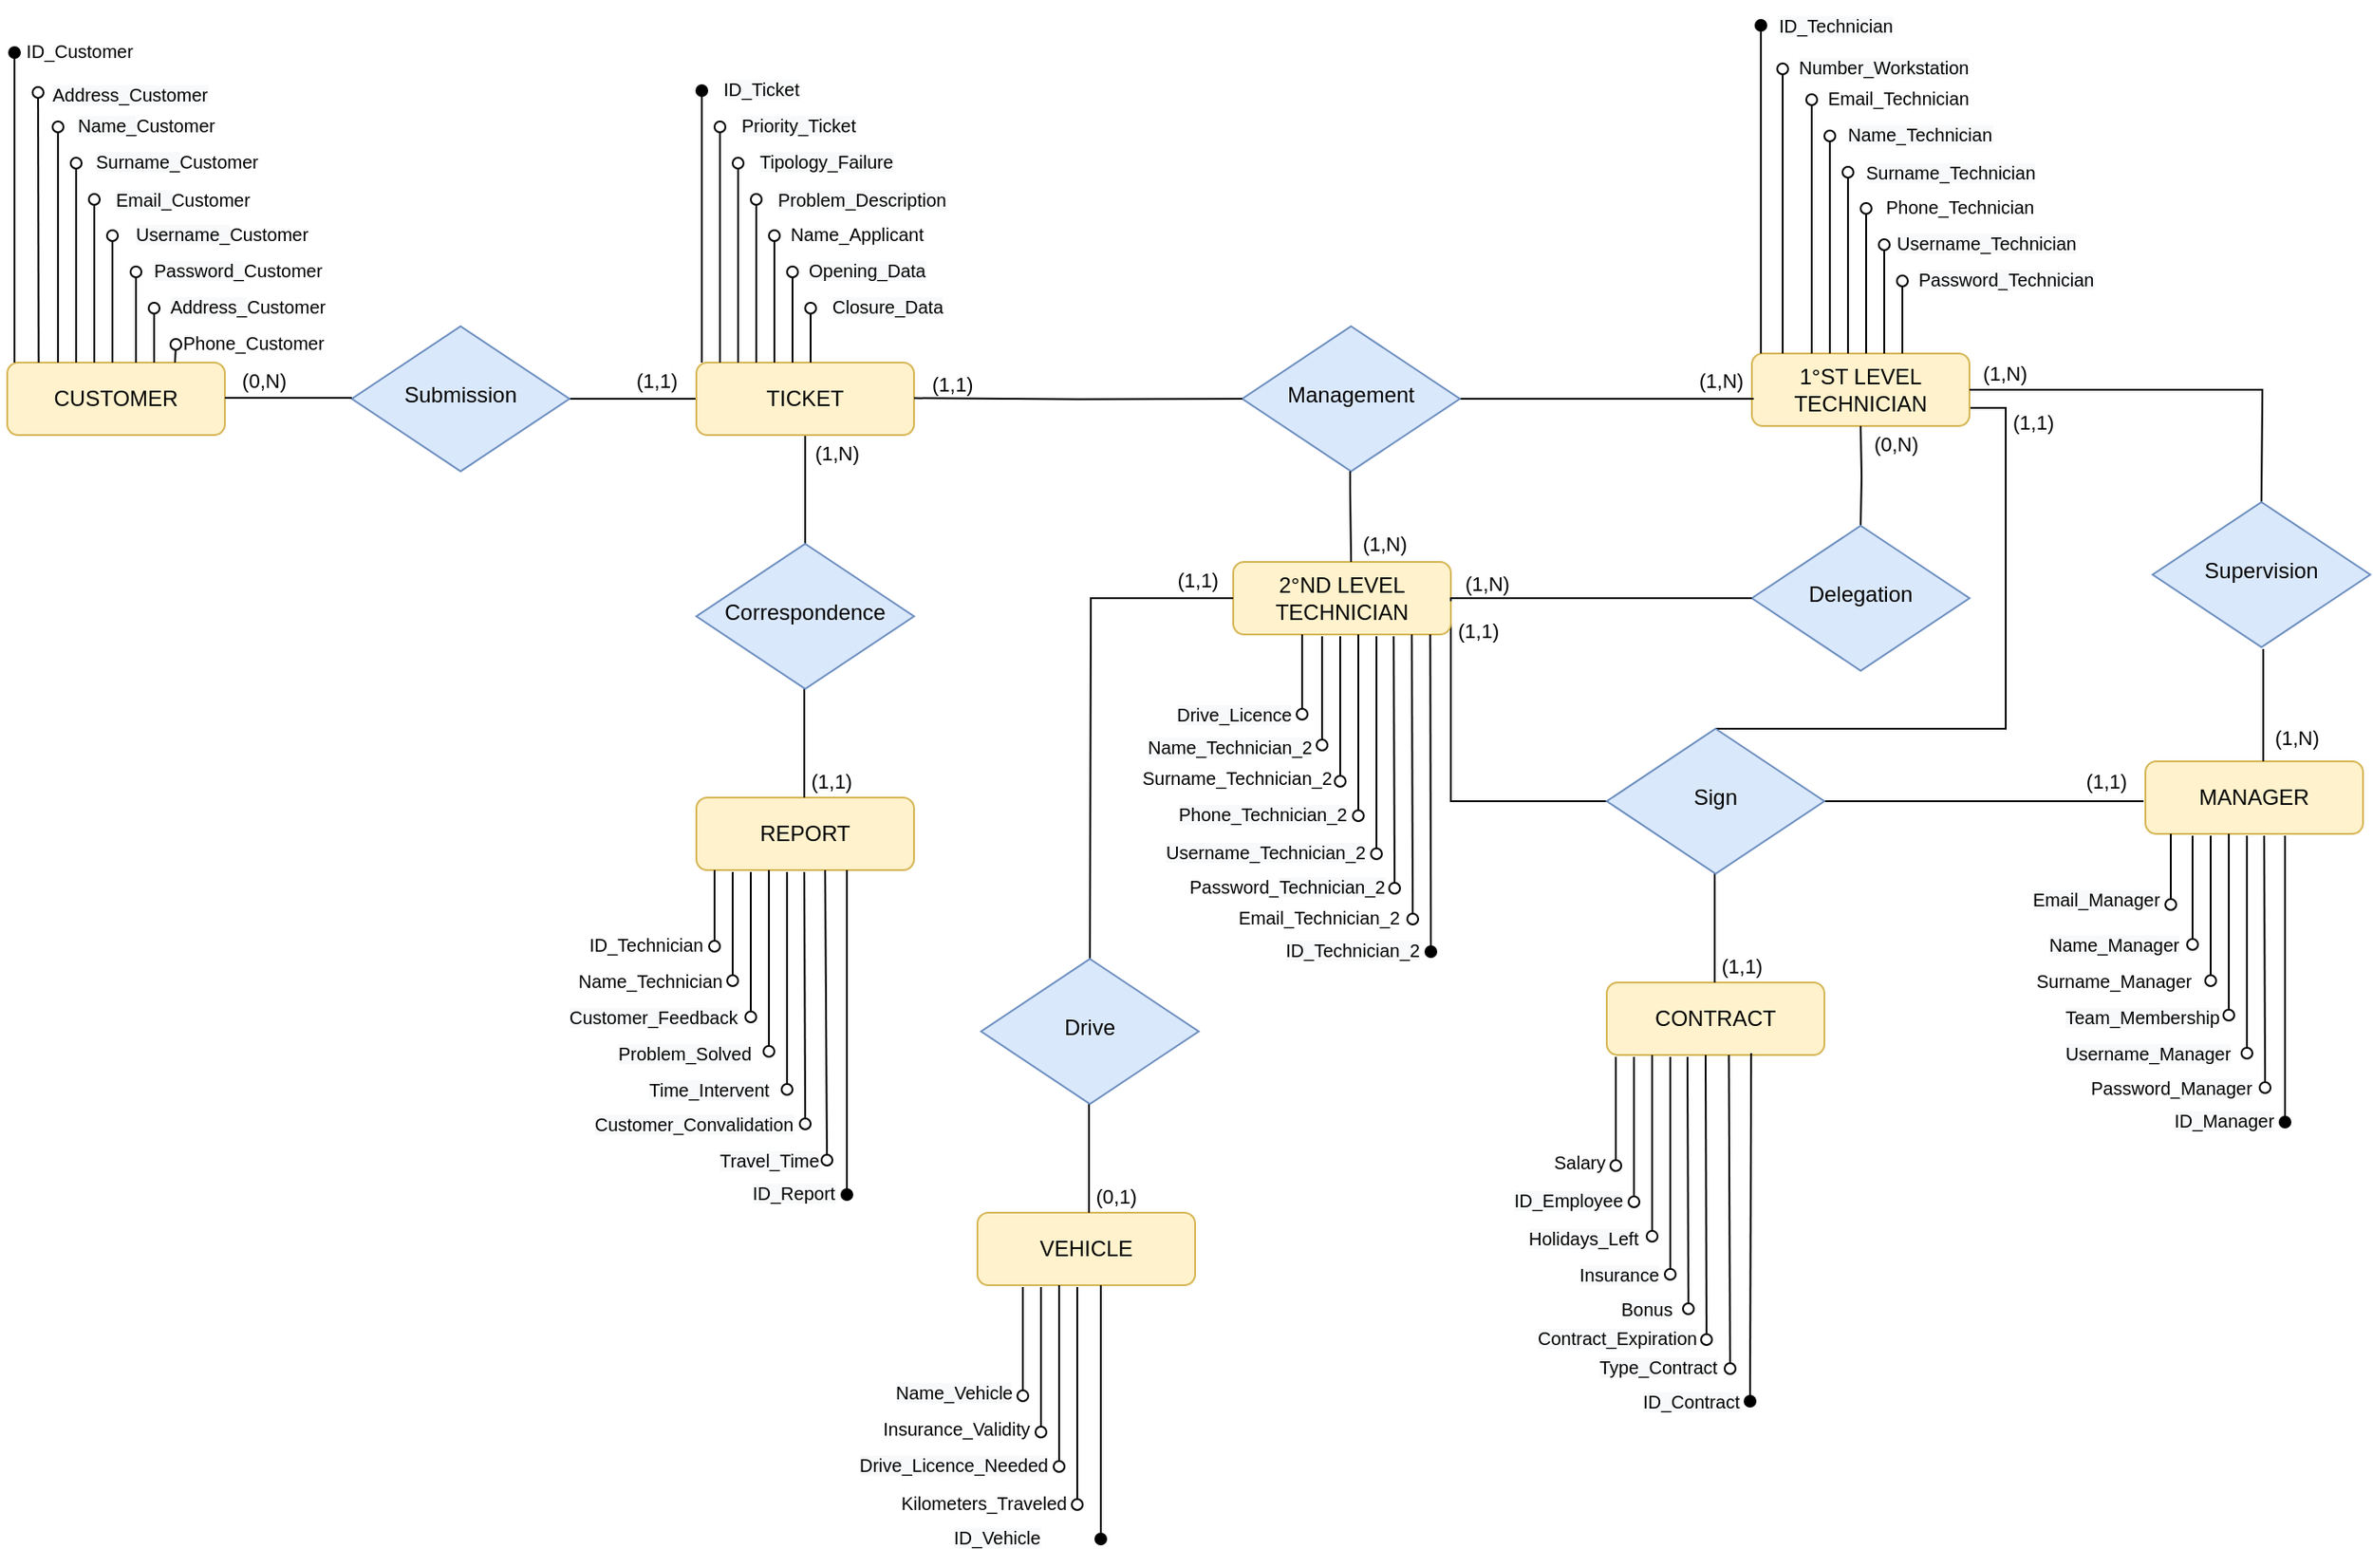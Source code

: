 <mxfile version="16.6.4" type="device"><diagram id="C5RBs43oDa-KdzZeNtuy" name="Page-1"><mxGraphModel dx="1689" dy="1148" grid="0" gridSize="10" guides="1" tooltips="1" connect="1" arrows="1" fold="1" page="0" pageScale="1" pageWidth="827" pageHeight="1169" background="none" math="0" shadow="0"><root><mxCell id="WIyWlLk6GJQsqaUBKTNV-0"/><mxCell id="WIyWlLk6GJQsqaUBKTNV-1" parent="WIyWlLk6GJQsqaUBKTNV-0"/><mxCell id="WIyWlLk6GJQsqaUBKTNV-3" value="CUSTOMER" style="rounded=1;whiteSpace=wrap;html=1;fontSize=12;glass=0;strokeWidth=1;shadow=0;fillColor=#fff2cc;strokeColor=#d6b656;" parent="WIyWlLk6GJQsqaUBKTNV-1" vertex="1"><mxGeometry x="-20" y="190" width="120" height="40" as="geometry"/></mxCell><mxCell id="WIyWlLk6GJQsqaUBKTNV-5" value="(1,1)" style="edgeStyle=orthogonalEdgeStyle;rounded=0;html=1;jettySize=auto;orthogonalLoop=1;fontSize=11;endArrow=none;endFill=0;endSize=8;strokeWidth=1;shadow=0;labelBackgroundColor=none;align=left;" parent="WIyWlLk6GJQsqaUBKTNV-1" source="WIyWlLk6GJQsqaUBKTNV-6" target="WIyWlLk6GJQsqaUBKTNV-7" edge="1"><mxGeometry y="10" relative="1" as="geometry"><mxPoint as="offset"/></mxGeometry></mxCell><mxCell id="WIyWlLk6GJQsqaUBKTNV-6" value="Submission" style="rhombus;whiteSpace=wrap;html=1;shadow=0;fontFamily=Helvetica;fontSize=12;align=center;strokeWidth=1;spacing=6;spacingTop=-4;fillColor=#dae8fc;strokeColor=#6c8ebf;" parent="WIyWlLk6GJQsqaUBKTNV-1" vertex="1"><mxGeometry x="170" y="170" width="120" height="80" as="geometry"/></mxCell><mxCell id="WIyWlLk6GJQsqaUBKTNV-11" value="REPORT" style="rounded=1;whiteSpace=wrap;html=1;fontSize=12;glass=0;strokeWidth=1;shadow=0;fillColor=#fff2cc;strokeColor=#d6b656;" parent="WIyWlLk6GJQsqaUBKTNV-1" vertex="1"><mxGeometry x="360" y="430" width="120" height="40" as="geometry"/></mxCell><mxCell id="7abWMI4sn3uJx3kmeQs5-89" style="edgeStyle=orthogonalEdgeStyle;rounded=0;orthogonalLoop=1;jettySize=auto;html=1;exitX=1;exitY=0.75;exitDx=0;exitDy=0;endArrow=none;endFill=0;entryX=0.5;entryY=0;entryDx=0;entryDy=0;" edge="1" parent="WIyWlLk6GJQsqaUBKTNV-1" source="WIyWlLk6GJQsqaUBKTNV-12" target="7abWMI4sn3uJx3kmeQs5-71"><mxGeometry relative="1" as="geometry"><mxPoint x="1091" y="383" as="targetPoint"/><Array as="points"><mxPoint x="1082" y="215"/><mxPoint x="1082" y="392"/></Array></mxGeometry></mxCell><mxCell id="WIyWlLk6GJQsqaUBKTNV-12" value="1°ST LEVEL TECHNICIAN" style="rounded=1;whiteSpace=wrap;html=1;fontSize=12;glass=0;strokeWidth=1;shadow=0;fillColor=#fff2cc;strokeColor=#d6b656;" parent="WIyWlLk6GJQsqaUBKTNV-1" vertex="1"><mxGeometry x="942" y="185" width="120" height="40" as="geometry"/></mxCell><mxCell id="mV5q2Qm451c_0U-NyYcn-0" value="(1,N)" style="edgeStyle=orthogonalEdgeStyle;rounded=0;html=1;jettySize=auto;orthogonalLoop=1;fontSize=11;endArrow=none;endFill=0;endSize=8;strokeWidth=1;shadow=0;labelBackgroundColor=none;align=left;exitX=1;exitY=0.5;exitDx=0;exitDy=0;" parent="WIyWlLk6GJQsqaUBKTNV-1" edge="1" source="mV5q2Qm451c_0U-NyYcn-7"><mxGeometry x="0.605" y="10" relative="1" as="geometry"><mxPoint as="offset"/><mxPoint x="873" y="213.5" as="sourcePoint"/><mxPoint x="943" y="210" as="targetPoint"/><Array as="points"><mxPoint x="943" y="210"/></Array></mxGeometry></mxCell><mxCell id="mV5q2Qm451c_0U-NyYcn-2" value="&amp;nbsp; &amp;nbsp; &amp;nbsp; (1,N)" style="edgeStyle=orthogonalEdgeStyle;rounded=0;html=1;jettySize=auto;orthogonalLoop=1;fontSize=11;endArrow=none;endFill=0;endSize=8;strokeWidth=1;shadow=0;labelBackgroundColor=none;entryX=0.5;entryY=0;entryDx=0;entryDy=0;exitX=0.5;exitY=1;exitDx=0;exitDy=0;align=center;" parent="WIyWlLk6GJQsqaUBKTNV-1" source="WIyWlLk6GJQsqaUBKTNV-7" edge="1"><mxGeometry x="-0.667" y="8" relative="1" as="geometry"><mxPoint as="offset"/><mxPoint x="420" y="260" as="sourcePoint"/><mxPoint x="420" y="290" as="targetPoint"/></mxGeometry></mxCell><mxCell id="mV5q2Qm451c_0U-NyYcn-3" value="&amp;nbsp; &amp;nbsp; &amp;nbsp; (1,1)" style="edgeStyle=orthogonalEdgeStyle;rounded=0;html=1;jettySize=auto;orthogonalLoop=1;fontSize=11;endArrow=none;endFill=0;endSize=8;strokeWidth=1;shadow=0;labelBackgroundColor=none;entryX=0.5;entryY=0;entryDx=0;entryDy=0;exitX=0.5;exitY=1;exitDx=0;exitDy=0;" parent="WIyWlLk6GJQsqaUBKTNV-1" edge="1"><mxGeometry x="0.7" y="5" relative="1" as="geometry"><mxPoint as="offset"/><mxPoint x="419.5" y="370" as="sourcePoint"/><mxPoint x="419.5" y="430" as="targetPoint"/></mxGeometry></mxCell><mxCell id="WIyWlLk6GJQsqaUBKTNV-7" value="TICKET" style="rounded=1;whiteSpace=wrap;html=1;fontSize=12;glass=0;strokeWidth=1;shadow=0;fillColor=#fff2cc;strokeColor=#d6b656;" parent="WIyWlLk6GJQsqaUBKTNV-1" vertex="1"><mxGeometry x="360" y="190" width="120" height="40" as="geometry"/></mxCell><mxCell id="mV5q2Qm451c_0U-NyYcn-7" value="Management" style="rhombus;whiteSpace=wrap;html=1;shadow=0;fontFamily=Helvetica;fontSize=12;align=center;strokeWidth=1;spacing=6;spacingTop=-4;fillColor=#dae8fc;strokeColor=#6c8ebf;" parent="WIyWlLk6GJQsqaUBKTNV-1" vertex="1"><mxGeometry x="661" y="170" width="120" height="80" as="geometry"/></mxCell><mxCell id="mV5q2Qm451c_0U-NyYcn-10" value="Correspondence" style="rhombus;whiteSpace=wrap;html=1;shadow=0;fontFamily=Helvetica;fontSize=12;align=center;strokeWidth=1;spacing=6;spacingTop=-4;fillColor=#dae8fc;strokeColor=#6c8ebf;" parent="WIyWlLk6GJQsqaUBKTNV-1" vertex="1"><mxGeometry x="360" y="290" width="120" height="80" as="geometry"/></mxCell><mxCell id="mV5q2Qm451c_0U-NyYcn-13" value="(0,N)" style="edgeStyle=orthogonalEdgeStyle;rounded=0;html=1;jettySize=auto;orthogonalLoop=1;fontSize=11;endArrow=none;endFill=0;endSize=8;strokeWidth=1;shadow=0;labelBackgroundColor=none;align=right;verticalAlign=middle;horizontal=1;" parent="WIyWlLk6GJQsqaUBKTNV-1" edge="1"><mxGeometry y="10" relative="1" as="geometry"><mxPoint as="offset"/><mxPoint x="100" y="209.5" as="sourcePoint"/><mxPoint x="170" y="209.5" as="targetPoint"/></mxGeometry></mxCell><mxCell id="mV5q2Qm451c_0U-NyYcn-18" value="" style="endArrow=oval;html=1;align=left;exitX=0;exitY=0;exitDx=0;exitDy=0;startArrow=none;startFill=0;rounded=0;endFill=1;" parent="WIyWlLk6GJQsqaUBKTNV-1" edge="1"><mxGeometry width="50" height="50" relative="1" as="geometry"><mxPoint x="363" y="190" as="sourcePoint"/><mxPoint x="363" y="40" as="targetPoint"/></mxGeometry></mxCell><mxCell id="mV5q2Qm451c_0U-NyYcn-19" value="" style="endArrow=oval;html=1;align=left;exitX=0;exitY=0;exitDx=0;exitDy=0;startArrow=none;startFill=0;rounded=0;endFill=0;" parent="WIyWlLk6GJQsqaUBKTNV-1" edge="1"><mxGeometry width="50" height="50" relative="1" as="geometry"><mxPoint x="373" y="190" as="sourcePoint"/><mxPoint x="373" y="60" as="targetPoint"/></mxGeometry></mxCell><mxCell id="mV5q2Qm451c_0U-NyYcn-21" value="" style="endArrow=oval;html=1;align=left;exitX=0;exitY=0;exitDx=0;exitDy=0;startArrow=none;startFill=0;rounded=0;endFill=0;" parent="WIyWlLk6GJQsqaUBKTNV-1" edge="1"><mxGeometry width="50" height="50" relative="1" as="geometry"><mxPoint x="383" y="190" as="sourcePoint"/><mxPoint x="383" y="80" as="targetPoint"/></mxGeometry></mxCell><mxCell id="mV5q2Qm451c_0U-NyYcn-22" value="" style="endArrow=oval;html=1;align=left;exitX=0;exitY=0;exitDx=0;exitDy=0;startArrow=none;startFill=0;rounded=0;endFill=0;" parent="WIyWlLk6GJQsqaUBKTNV-1" edge="1"><mxGeometry width="50" height="50" relative="1" as="geometry"><mxPoint x="393" y="190" as="sourcePoint"/><mxPoint x="393" y="100" as="targetPoint"/></mxGeometry></mxCell><mxCell id="mV5q2Qm451c_0U-NyYcn-23" value="" style="endArrow=oval;html=1;align=left;exitX=0;exitY=0;exitDx=0;exitDy=0;startArrow=none;startFill=0;rounded=0;endFill=0;" parent="WIyWlLk6GJQsqaUBKTNV-1" edge="1"><mxGeometry width="50" height="50" relative="1" as="geometry"><mxPoint x="403" y="190" as="sourcePoint"/><mxPoint x="403" y="120" as="targetPoint"/></mxGeometry></mxCell><mxCell id="mV5q2Qm451c_0U-NyYcn-26" value="" style="endArrow=oval;html=1;align=left;exitX=0;exitY=0;exitDx=0;exitDy=0;startArrow=none;startFill=0;rounded=0;endFill=1;" parent="WIyWlLk6GJQsqaUBKTNV-1" edge="1"><mxGeometry width="50" height="50" relative="1" as="geometry"><mxPoint x="947" y="185" as="sourcePoint"/><mxPoint x="947" y="4" as="targetPoint"/></mxGeometry></mxCell><mxCell id="mV5q2Qm451c_0U-NyYcn-27" value="" style="endArrow=oval;html=1;align=left;exitX=0;exitY=0;exitDx=0;exitDy=0;startArrow=none;startFill=0;rounded=0;endFill=0;" parent="WIyWlLk6GJQsqaUBKTNV-1" edge="1"><mxGeometry width="50" height="50" relative="1" as="geometry"><mxPoint x="975" y="185" as="sourcePoint"/><mxPoint x="975" y="45" as="targetPoint"/></mxGeometry></mxCell><mxCell id="mV5q2Qm451c_0U-NyYcn-28" value="" style="endArrow=oval;html=1;align=left;exitX=0;exitY=0;exitDx=0;exitDy=0;startArrow=none;startFill=0;rounded=0;endFill=0;" parent="WIyWlLk6GJQsqaUBKTNV-1" edge="1"><mxGeometry width="50" height="50" relative="1" as="geometry"><mxPoint x="985" y="185" as="sourcePoint"/><mxPoint x="985" y="65" as="targetPoint"/></mxGeometry></mxCell><mxCell id="mV5q2Qm451c_0U-NyYcn-29" value="" style="endArrow=oval;html=1;align=left;exitX=0;exitY=0;exitDx=0;exitDy=0;startArrow=none;startFill=0;rounded=0;endFill=0;" parent="WIyWlLk6GJQsqaUBKTNV-1" edge="1"><mxGeometry width="50" height="50" relative="1" as="geometry"><mxPoint x="995" y="185" as="sourcePoint"/><mxPoint x="995" y="85" as="targetPoint"/></mxGeometry></mxCell><mxCell id="mV5q2Qm451c_0U-NyYcn-30" value="" style="endArrow=oval;html=1;align=left;exitX=0;exitY=0;exitDx=0;exitDy=0;startArrow=none;startFill=0;rounded=0;endFill=0;" parent="WIyWlLk6GJQsqaUBKTNV-1" edge="1"><mxGeometry width="50" height="50" relative="1" as="geometry"><mxPoint x="1005" y="185" as="sourcePoint"/><mxPoint x="1005" y="105" as="targetPoint"/></mxGeometry></mxCell><mxCell id="mV5q2Qm451c_0U-NyYcn-33" value="" style="endArrow=oval;html=1;align=left;exitX=0;exitY=0;exitDx=0;exitDy=0;startArrow=none;startFill=0;rounded=0;endFill=1;" parent="WIyWlLk6GJQsqaUBKTNV-1" edge="1"><mxGeometry width="50" height="50" relative="1" as="geometry"><mxPoint x="-16" y="190" as="sourcePoint"/><mxPoint x="-16" y="19" as="targetPoint"/></mxGeometry></mxCell><mxCell id="mV5q2Qm451c_0U-NyYcn-34" value="" style="endArrow=oval;html=1;align=left;exitX=0;exitY=0;exitDx=0;exitDy=0;startArrow=none;startFill=0;rounded=0;endFill=0;" parent="WIyWlLk6GJQsqaUBKTNV-1" edge="1"><mxGeometry width="50" height="50" relative="1" as="geometry"><mxPoint x="8" y="190" as="sourcePoint"/><mxPoint x="8" y="60" as="targetPoint"/></mxGeometry></mxCell><mxCell id="mV5q2Qm451c_0U-NyYcn-35" value="" style="endArrow=oval;html=1;align=left;exitX=0;exitY=0;exitDx=0;exitDy=0;startArrow=none;startFill=0;rounded=0;endFill=0;" parent="WIyWlLk6GJQsqaUBKTNV-1" edge="1"><mxGeometry width="50" height="50" relative="1" as="geometry"><mxPoint x="18" y="190" as="sourcePoint"/><mxPoint x="18" y="80" as="targetPoint"/></mxGeometry></mxCell><mxCell id="mV5q2Qm451c_0U-NyYcn-36" value="" style="endArrow=oval;html=1;align=left;exitX=0;exitY=0;exitDx=0;exitDy=0;startArrow=none;startFill=0;rounded=0;endFill=0;" parent="WIyWlLk6GJQsqaUBKTNV-1" edge="1"><mxGeometry width="50" height="50" relative="1" as="geometry"><mxPoint x="28" y="190" as="sourcePoint"/><mxPoint x="28" y="100" as="targetPoint"/></mxGeometry></mxCell><mxCell id="mV5q2Qm451c_0U-NyYcn-37" value="" style="endArrow=oval;html=1;align=left;exitX=0;exitY=0;exitDx=0;exitDy=0;startArrow=none;startFill=0;rounded=0;endFill=0;" parent="WIyWlLk6GJQsqaUBKTNV-1" edge="1"><mxGeometry width="50" height="50" relative="1" as="geometry"><mxPoint x="38" y="190" as="sourcePoint"/><mxPoint x="38" y="120" as="targetPoint"/></mxGeometry></mxCell><mxCell id="mV5q2Qm451c_0U-NyYcn-38" value="" style="endArrow=oval;html=1;align=left;exitX=0;exitY=0;exitDx=0;exitDy=0;startArrow=none;startFill=0;rounded=0;endFill=0;" parent="WIyWlLk6GJQsqaUBKTNV-1" edge="1"><mxGeometry width="50" height="50" relative="1" as="geometry"><mxPoint x="51" y="190" as="sourcePoint"/><mxPoint x="51" y="140" as="targetPoint"/></mxGeometry></mxCell><mxCell id="mV5q2Qm451c_0U-NyYcn-39" value="" style="endArrow=oval;html=1;align=left;exitX=0;exitY=0;exitDx=0;exitDy=0;startArrow=none;startFill=0;rounded=0;endFill=0;" parent="WIyWlLk6GJQsqaUBKTNV-1" edge="1"><mxGeometry width="50" height="50" relative="1" as="geometry"><mxPoint x="61" y="190" as="sourcePoint"/><mxPoint x="61" y="160" as="targetPoint"/></mxGeometry></mxCell><mxCell id="mV5q2Qm451c_0U-NyYcn-47" value="&lt;font style=&quot;font-size: 10px&quot;&gt;ID_Customer&lt;/font&gt;" style="text;html=1;strokeColor=none;fillColor=none;align=center;verticalAlign=middle;whiteSpace=wrap;rounded=0;" parent="WIyWlLk6GJQsqaUBKTNV-1" vertex="1"><mxGeometry y="8" width="40" height="20" as="geometry"/></mxCell><mxCell id="mV5q2Qm451c_0U-NyYcn-48" value="&lt;span style=&quot;color: rgb(0 , 0 , 0) ; font-family: &amp;#34;helvetica&amp;#34; ; font-size: 10px ; font-style: normal ; font-weight: 400 ; letter-spacing: normal ; text-align: center ; text-indent: 0px ; text-transform: none ; word-spacing: 0px ; background-color: rgb(248 , 249 , 250) ; display: inline ; float: none&quot;&gt;Surname_&lt;/span&gt;&lt;span style=&quot;font-size: 10px ; text-align: center&quot;&gt;Customer&lt;/span&gt;" style="text;whiteSpace=wrap;html=1;" parent="WIyWlLk6GJQsqaUBKTNV-1" vertex="1"><mxGeometry x="27" y="65" width="70" height="30" as="geometry"/></mxCell><mxCell id="mV5q2Qm451c_0U-NyYcn-49" value="&lt;span style=&quot;color: rgb(0 , 0 , 0) ; font-family: &amp;#34;helvetica&amp;#34; ; font-size: 10px ; font-style: normal ; font-weight: 400 ; letter-spacing: normal ; text-align: center ; text-indent: 0px ; text-transform: none ; word-spacing: 0px ; background-color: rgb(248 , 249 , 250) ; display: inline ; float: none&quot;&gt;Name_&lt;/span&gt;&lt;span style=&quot;font-size: 10px ; text-align: center&quot;&gt;Customer&lt;/span&gt;" style="text;whiteSpace=wrap;html=1;" parent="WIyWlLk6GJQsqaUBKTNV-1" vertex="1"><mxGeometry x="17" y="45" width="70" height="30" as="geometry"/></mxCell><mxCell id="mV5q2Qm451c_0U-NyYcn-50" value="&lt;span style=&quot;color: rgb(0 , 0 , 0) ; font-family: &amp;#34;helvetica&amp;#34; ; font-size: 10px ; font-style: normal ; font-weight: 400 ; letter-spacing: normal ; text-align: center ; text-indent: 0px ; text-transform: none ; word-spacing: 0px ; background-color: rgb(248 , 249 , 250) ; display: inline ; float: none&quot;&gt;ID_Technician&lt;/span&gt;" style="text;whiteSpace=wrap;html=1;" parent="WIyWlLk6GJQsqaUBKTNV-1" vertex="1"><mxGeometry x="955" y="-10" width="70" height="30" as="geometry"/></mxCell><mxCell id="mV5q2Qm451c_0U-NyYcn-51" value="&lt;span style=&quot;color: rgb(0 , 0 , 0) ; font-family: &amp;#34;helvetica&amp;#34; ; font-size: 10px ; font-style: normal ; font-weight: 400 ; letter-spacing: normal ; text-align: center ; text-indent: 0px ; text-transform: none ; word-spacing: 0px ; background-color: rgb(248 , 249 , 250) ; display: inline ; float: none&quot;&gt;Email_&lt;/span&gt;&lt;span style=&quot;font-size: 10px ; text-align: center&quot;&gt;Customer&lt;/span&gt;" style="text;whiteSpace=wrap;html=1;" parent="WIyWlLk6GJQsqaUBKTNV-1" vertex="1"><mxGeometry x="38" y="86" width="70" height="30" as="geometry"/></mxCell><mxCell id="mV5q2Qm451c_0U-NyYcn-52" value="&lt;span style=&quot;color: rgb(0 , 0 , 0) ; font-family: &amp;#34;helvetica&amp;#34; ; font-size: 10px ; font-style: normal ; font-weight: 400 ; letter-spacing: normal ; text-align: center ; text-indent: 0px ; text-transform: none ; word-spacing: 0px ; background-color: rgb(248 , 249 , 250) ; display: inline ; float: none&quot;&gt;ID_Report&lt;/span&gt;" style="text;whiteSpace=wrap;html=1;" parent="WIyWlLk6GJQsqaUBKTNV-1" vertex="1"><mxGeometry x="389" y="634" width="70" height="30" as="geometry"/></mxCell><mxCell id="mV5q2Qm451c_0U-NyYcn-53" value="&lt;span style=&quot;color: rgb(0 , 0 , 0) ; font-family: &amp;#34;helvetica&amp;#34; ; font-size: 10px ; font-style: normal ; font-weight: 400 ; letter-spacing: normal ; text-align: center ; text-indent: 0px ; text-transform: none ; word-spacing: 0px ; background-color: rgb(248 , 249 , 250) ; display: inline ; float: none&quot;&gt;ID_Ticket&lt;/span&gt;" style="text;whiteSpace=wrap;html=1;" parent="WIyWlLk6GJQsqaUBKTNV-1" vertex="1"><mxGeometry x="373" y="25" width="70" height="30" as="geometry"/></mxCell><mxCell id="mV5q2Qm451c_0U-NyYcn-55" value="&lt;span style=&quot;color: rgb(0 , 0 , 0) ; font-family: &amp;#34;helvetica&amp;#34; ; font-size: 10px ; font-style: normal ; font-weight: 400 ; letter-spacing: normal ; text-align: center ; text-indent: 0px ; text-transform: none ; word-spacing: 0px ; background-color: rgb(248 , 249 , 250) ; display: inline ; float: none&quot;&gt;Username_&lt;/span&gt;&lt;span style=&quot;font-size: 10px ; text-align: center&quot;&gt;Customer&lt;/span&gt;" style="text;whiteSpace=wrap;html=1;" parent="WIyWlLk6GJQsqaUBKTNV-1" vertex="1"><mxGeometry x="49" y="105" width="90" height="30" as="geometry"/></mxCell><mxCell id="mV5q2Qm451c_0U-NyYcn-56" value="&lt;span style=&quot;color: rgb(0 , 0 , 0) ; font-family: &amp;#34;helvetica&amp;#34; ; font-size: 10px ; font-style: normal ; font-weight: 400 ; letter-spacing: normal ; text-align: center ; text-indent: 0px ; text-transform: none ; word-spacing: 0px ; background-color: rgb(248 , 249 , 250) ; display: inline ; float: none&quot;&gt;Priority_Ticket&lt;/span&gt;" style="text;whiteSpace=wrap;html=1;" parent="WIyWlLk6GJQsqaUBKTNV-1" vertex="1"><mxGeometry x="383" y="45" width="90" height="30" as="geometry"/></mxCell><mxCell id="mV5q2Qm451c_0U-NyYcn-57" value="&lt;span style=&quot;color: rgb(0 , 0 , 0) ; font-family: &amp;#34;helvetica&amp;#34; ; font-size: 10px ; font-style: normal ; font-weight: 400 ; letter-spacing: normal ; text-align: center ; text-indent: 0px ; text-transform: none ; word-spacing: 0px ; background-color: rgb(248 , 249 , 250) ; display: inline ; float: none&quot;&gt;Tipology_Failure&lt;/span&gt;" style="text;whiteSpace=wrap;html=1;" parent="WIyWlLk6GJQsqaUBKTNV-1" vertex="1"><mxGeometry x="393" y="65" width="90" height="30" as="geometry"/></mxCell><mxCell id="mV5q2Qm451c_0U-NyYcn-58" value="&lt;span style=&quot;color: rgb(0 , 0 , 0) ; font-family: &amp;#34;helvetica&amp;#34; ; font-size: 10px ; font-style: normal ; font-weight: 400 ; letter-spacing: normal ; text-align: center ; text-indent: 0px ; text-transform: none ; word-spacing: 0px ; background-color: rgb(248 , 249 , 250) ; display: inline ; float: none&quot;&gt;Password_&lt;/span&gt;&lt;span style=&quot;font-size: 10px ; text-align: center&quot;&gt;Customer&lt;/span&gt;" style="text;whiteSpace=wrap;html=1;" parent="WIyWlLk6GJQsqaUBKTNV-1" vertex="1"><mxGeometry x="59" y="125" width="90" height="30" as="geometry"/></mxCell><mxCell id="mV5q2Qm451c_0U-NyYcn-59" value="&lt;span style=&quot;color: rgb(0 , 0 , 0) ; font-family: &amp;#34;helvetica&amp;#34; ; font-size: 10px ; font-style: normal ; font-weight: 400 ; letter-spacing: normal ; text-align: center ; text-indent: 0px ; text-transform: none ; word-spacing: 0px ; background-color: rgb(248 , 249 , 250) ; display: inline ; float: none&quot;&gt;Problem_Description&lt;/span&gt;" style="text;whiteSpace=wrap;html=1;" parent="WIyWlLk6GJQsqaUBKTNV-1" vertex="1"><mxGeometry x="403" y="86" width="90" height="30" as="geometry"/></mxCell><mxCell id="mV5q2Qm451c_0U-NyYcn-63" value="&lt;div style=&quot;text-align: center&quot;&gt;&lt;font face=&quot;helvetica&quot;&gt;&lt;span style=&quot;font-size: 10px&quot;&gt;Name_Technician&lt;/span&gt;&lt;/font&gt;&lt;/div&gt;" style="text;whiteSpace=wrap;html=1;" parent="WIyWlLk6GJQsqaUBKTNV-1" vertex="1"><mxGeometry x="292.5" y="517" width="99" height="30" as="geometry"/></mxCell><mxCell id="mV5q2Qm451c_0U-NyYcn-66" value="&lt;span style=&quot;color: rgb(0 , 0 , 0) ; font-family: &amp;#34;helvetica&amp;#34; ; font-size: 10px ; font-style: normal ; font-weight: 400 ; letter-spacing: normal ; text-align: center ; text-indent: 0px ; text-transform: none ; word-spacing: 0px ; background-color: rgb(248 , 249 , 250) ; display: inline ; float: none&quot;&gt;Address_&lt;/span&gt;&lt;span style=&quot;font-size: 10px ; text-align: center&quot;&gt;Customer&lt;/span&gt;" style="text;whiteSpace=wrap;html=1;" parent="WIyWlLk6GJQsqaUBKTNV-1" vertex="1"><mxGeometry x="68" y="145" width="110" height="30" as="geometry"/></mxCell><mxCell id="mV5q2Qm451c_0U-NyYcn-67" value="&lt;div style=&quot;text-align: center&quot;&gt;&lt;br&gt;&lt;/div&gt;" style="text;whiteSpace=wrap;html=1;" parent="WIyWlLk6GJQsqaUBKTNV-1" vertex="1"><mxGeometry x="410" y="105" width="130" height="30" as="geometry"/></mxCell><mxCell id="mV5q2Qm451c_0U-NyYcn-68" value="&lt;span style=&quot;color: rgb(0 , 0 , 0) ; font-family: &amp;#34;helvetica&amp;#34; ; font-size: 10px ; font-style: normal ; font-weight: 400 ; letter-spacing: normal ; text-align: center ; text-indent: 0px ; text-transform: none ; word-spacing: 0px ; background-color: rgb(248 , 249 , 250) ; display: inline ; float: none&quot;&gt;Name_&lt;/span&gt;&lt;span style=&quot;font-family: &amp;#34;helvetica&amp;#34; ; font-size: 10px ; text-align: center ; background-color: rgb(248 , 249 , 250)&quot;&gt;Technician&lt;/span&gt;" style="text;whiteSpace=wrap;html=1;" parent="WIyWlLk6GJQsqaUBKTNV-1" vertex="1"><mxGeometry x="993" y="50" width="90" height="30" as="geometry"/></mxCell><mxCell id="mV5q2Qm451c_0U-NyYcn-69" value="&lt;span style=&quot;color: rgb(0 , 0 , 0) ; font-family: &amp;#34;helvetica&amp;#34; ; font-size: 10px ; font-style: normal ; font-weight: 400 ; letter-spacing: normal ; text-align: center ; text-indent: 0px ; text-transform: none ; word-spacing: 0px ; background-color: rgb(248 , 249 , 250) ; display: inline ; float: none&quot;&gt;Surname_&lt;/span&gt;&lt;span style=&quot;font-family: &amp;#34;helvetica&amp;#34; ; font-size: 10px ; text-align: center ; background-color: rgb(248 , 249 , 250)&quot;&gt;Technician&lt;/span&gt;" style="text;whiteSpace=wrap;html=1;" parent="WIyWlLk6GJQsqaUBKTNV-1" vertex="1"><mxGeometry x="1003" y="71" width="90" height="30" as="geometry"/></mxCell><mxCell id="mV5q2Qm451c_0U-NyYcn-70" value="&lt;div style=&quot;text-align: center&quot;&gt;&lt;span style=&quot;font-size: 10px&quot;&gt;&lt;font face=&quot;helvetica&quot;&gt;Phone_Technician&lt;/font&gt;&lt;/span&gt;&lt;/div&gt;" style="text;whiteSpace=wrap;html=1;" parent="WIyWlLk6GJQsqaUBKTNV-1" vertex="1"><mxGeometry x="1014" y="90" width="90" height="30" as="geometry"/></mxCell><mxCell id="mV5q2Qm451c_0U-NyYcn-78" value="&lt;span style=&quot;color: rgb(0 , 0 , 0) ; font-family: &amp;#34;helvetica&amp;#34; ; font-size: 10px ; font-style: normal ; font-weight: 400 ; letter-spacing: normal ; text-align: center ; text-indent: 0px ; text-transform: none ; word-spacing: 0px ; background-color: rgb(248 , 249 , 250) ; display: inline ; float: none&quot;&gt;Customer_Feedback&lt;/span&gt;" style="text;whiteSpace=wrap;html=1;" parent="WIyWlLk6GJQsqaUBKTNV-1" vertex="1"><mxGeometry x="288" y="537" width="114" height="30" as="geometry"/></mxCell><mxCell id="mV5q2Qm451c_0U-NyYcn-79" value="&lt;span style=&quot;color: rgb(0 , 0 , 0) ; font-family: &amp;#34;helvetica&amp;#34; ; font-size: 10px ; font-style: normal ; font-weight: 400 ; letter-spacing: normal ; text-align: center ; text-indent: 0px ; text-transform: none ; word-spacing: 0px ; background-color: rgb(248 , 249 , 250) ; display: inline ; float: none&quot;&gt;Customer_Convalidation&lt;/span&gt;" style="text;whiteSpace=wrap;html=1;" parent="WIyWlLk6GJQsqaUBKTNV-1" vertex="1"><mxGeometry x="302" y="596" width="100" height="30" as="geometry"/></mxCell><mxCell id="mV5q2Qm451c_0U-NyYcn-84" value="&lt;span style=&quot;color: rgb(0 , 0 , 0) ; font-family: &amp;#34;helvetica&amp;#34; ; font-size: 10px ; font-style: normal ; font-weight: 400 ; letter-spacing: normal ; text-align: center ; text-indent: 0px ; text-transform: none ; word-spacing: 0px ; background-color: rgb(248 , 249 , 250) ; display: inline ; float: none&quot;&gt;Problem_Solved&lt;/span&gt;" style="text;whiteSpace=wrap;html=1;" parent="WIyWlLk6GJQsqaUBKTNV-1" vertex="1"><mxGeometry x="315" y="557" width="93" height="30" as="geometry"/></mxCell><mxCell id="mV5q2Qm451c_0U-NyYcn-86" value="" style="endArrow=oval;html=1;align=left;exitX=0;exitY=0;exitDx=0;exitDy=0;startArrow=none;startFill=0;rounded=0;endFill=0;" parent="WIyWlLk6GJQsqaUBKTNV-1" edge="1"><mxGeometry width="50" height="50" relative="1" as="geometry"><mxPoint x="72.5" y="190" as="sourcePoint"/><mxPoint x="73" y="180" as="targetPoint"/></mxGeometry></mxCell><mxCell id="mV5q2Qm451c_0U-NyYcn-87" value="&lt;div style=&quot;text-align: center&quot;&gt;&lt;span style=&quot;font-size: 10px&quot;&gt;&lt;font face=&quot;helvetica&quot;&gt;Phone_Customer&lt;/font&gt;&lt;/span&gt;&lt;/div&gt;" style="text;whiteSpace=wrap;html=1;" parent="WIyWlLk6GJQsqaUBKTNV-1" vertex="1"><mxGeometry x="75" y="165" width="110" height="30" as="geometry"/></mxCell><mxCell id="mV5q2Qm451c_0U-NyYcn-88" value="&lt;div style=&quot;text-align: center&quot;&gt;&lt;font face=&quot;helvetica&quot;&gt;&lt;span style=&quot;font-size: 10px&quot;&gt;Name_Applicant&lt;/span&gt;&lt;/font&gt;&lt;/div&gt;" style="text;whiteSpace=wrap;html=1;" parent="WIyWlLk6GJQsqaUBKTNV-1" vertex="1"><mxGeometry x="410" y="105" width="130" height="30" as="geometry"/></mxCell><mxCell id="mV5q2Qm451c_0U-NyYcn-91" value="&lt;span style=&quot;color: rgb(0 , 0 , 0) ; font-family: &amp;#34;helvetica&amp;#34; ; font-size: 10px ; font-style: normal ; font-weight: 400 ; letter-spacing: normal ; text-align: center ; text-indent: 0px ; text-transform: none ; word-spacing: 0px ; background-color: rgb(248 , 249 , 250) ; display: inline ; float: none&quot;&gt;Time_Intervent&lt;/span&gt;" style="text;whiteSpace=wrap;html=1;" parent="WIyWlLk6GJQsqaUBKTNV-1" vertex="1"><mxGeometry x="332" y="577" width="107" height="30" as="geometry"/></mxCell><mxCell id="mV5q2Qm451c_0U-NyYcn-92" value="" style="endArrow=oval;html=1;align=left;startArrow=none;startFill=0;rounded=0;endFill=0;" parent="WIyWlLk6GJQsqaUBKTNV-1" edge="1"><mxGeometry width="50" height="50" relative="1" as="geometry"><mxPoint x="413" y="190" as="sourcePoint"/><mxPoint x="413" y="140" as="targetPoint"/></mxGeometry></mxCell><mxCell id="mV5q2Qm451c_0U-NyYcn-93" value="" style="endArrow=oval;html=1;align=left;startArrow=none;startFill=0;rounded=0;endFill=0;" parent="WIyWlLk6GJQsqaUBKTNV-1" edge="1"><mxGeometry width="50" height="50" relative="1" as="geometry"><mxPoint x="423" y="190" as="sourcePoint"/><mxPoint x="423" y="160" as="targetPoint"/></mxGeometry></mxCell><mxCell id="mV5q2Qm451c_0U-NyYcn-94" value="&lt;div style=&quot;text-align: center&quot;&gt;&lt;font face=&quot;helvetica&quot;&gt;&lt;span style=&quot;font-size: 10px ; background-color: rgb(248 , 249 , 250)&quot;&gt;Opening_Data&lt;/span&gt;&lt;/font&gt;&lt;/div&gt;" style="text;whiteSpace=wrap;html=1;" parent="WIyWlLk6GJQsqaUBKTNV-1" vertex="1"><mxGeometry x="420" y="125" width="130" height="30" as="geometry"/></mxCell><mxCell id="mV5q2Qm451c_0U-NyYcn-95" value="&lt;div style=&quot;text-align: center&quot;&gt;&lt;font face=&quot;helvetica&quot;&gt;&lt;span style=&quot;font-size: 10px ; background-color: rgb(248 , 249 , 250)&quot;&gt;Closure_Data&lt;/span&gt;&lt;/font&gt;&lt;/div&gt;" style="text;whiteSpace=wrap;html=1;" parent="WIyWlLk6GJQsqaUBKTNV-1" vertex="1"><mxGeometry x="433" y="145" width="90" height="30" as="geometry"/></mxCell><mxCell id="5CyhNdvbebfCUPyxHkEM-0" value="MANAGER" style="rounded=1;whiteSpace=wrap;html=1;fontSize=12;glass=0;strokeWidth=1;shadow=0;fillColor=#fff2cc;strokeColor=#d6b656;" parent="WIyWlLk6GJQsqaUBKTNV-1" vertex="1"><mxGeometry x="1159" y="410" width="120" height="40" as="geometry"/></mxCell><mxCell id="5CyhNdvbebfCUPyxHkEM-6" value="" style="endArrow=oval;html=1;align=left;startArrow=none;startFill=0;rounded=0;endFill=0;" parent="WIyWlLk6GJQsqaUBKTNV-1" edge="1"><mxGeometry width="50" height="50" relative="1" as="geometry"><mxPoint x="1224.5" y="451" as="sourcePoint"/><mxPoint x="1225" y="590" as="targetPoint"/></mxGeometry></mxCell><mxCell id="5CyhNdvbebfCUPyxHkEM-7" value="&amp;nbsp; &amp;nbsp; &amp;nbsp; (1,N)" style="edgeStyle=orthogonalEdgeStyle;rounded=0;html=1;jettySize=auto;orthogonalLoop=1;fontSize=11;endArrow=none;endFill=0;endSize=8;strokeWidth=1;shadow=0;labelBackgroundColor=none;entryX=0.5;entryY=0;entryDx=0;entryDy=0;exitX=1;exitY=0.5;exitDx=0;exitDy=0;align=center;" parent="WIyWlLk6GJQsqaUBKTNV-1" edge="1" source="WIyWlLk6GJQsqaUBKTNV-12"><mxGeometry x="-0.91" y="9" relative="1" as="geometry"><mxPoint as="offset"/><mxPoint x="1223" y="207" as="sourcePoint"/><mxPoint x="1223" y="267" as="targetPoint"/></mxGeometry></mxCell><mxCell id="5CyhNdvbebfCUPyxHkEM-8" value="&amp;nbsp; &amp;nbsp; &amp;nbsp; (1,N)" style="edgeStyle=orthogonalEdgeStyle;rounded=0;html=1;jettySize=auto;orthogonalLoop=1;fontSize=11;endArrow=none;endFill=0;endSize=8;strokeWidth=1;shadow=0;labelBackgroundColor=none;" parent="WIyWlLk6GJQsqaUBKTNV-1" edge="1"><mxGeometry x="0.564" y="9" relative="1" as="geometry"><mxPoint as="offset"/><mxPoint x="1224" y="348" as="sourcePoint"/><mxPoint x="1224" y="410" as="targetPoint"/><Array as="points"><mxPoint x="1224" y="370"/><mxPoint x="1224" y="370"/></Array></mxGeometry></mxCell><mxCell id="5CyhNdvbebfCUPyxHkEM-9" value="Supervision" style="rhombus;whiteSpace=wrap;html=1;shadow=0;fontFamily=Helvetica;fontSize=12;align=center;strokeWidth=1;spacing=6;spacingTop=-4;fillColor=#dae8fc;strokeColor=#6c8ebf;" parent="WIyWlLk6GJQsqaUBKTNV-1" vertex="1"><mxGeometry x="1163" y="267" width="120" height="80" as="geometry"/></mxCell><mxCell id="5CyhNdvbebfCUPyxHkEM-14" value="" style="endArrow=oval;html=1;align=left;exitX=0;exitY=1;exitDx=0;exitDy=0;startArrow=none;startFill=0;rounded=0;endFill=0;" parent="WIyWlLk6GJQsqaUBKTNV-1" edge="1"><mxGeometry width="50" height="50" relative="1" as="geometry"><mxPoint x="1185" y="451" as="sourcePoint"/><mxPoint x="1185" y="511" as="targetPoint"/></mxGeometry></mxCell><mxCell id="5CyhNdvbebfCUPyxHkEM-15" value="" style="endArrow=oval;html=1;align=left;exitX=0;exitY=1;exitDx=0;exitDy=0;startArrow=none;startFill=0;rounded=0;endFill=0;" parent="WIyWlLk6GJQsqaUBKTNV-1" edge="1"><mxGeometry width="50" height="50" relative="1" as="geometry"><mxPoint x="1195" y="451" as="sourcePoint"/><mxPoint x="1195" y="531" as="targetPoint"/></mxGeometry></mxCell><mxCell id="5CyhNdvbebfCUPyxHkEM-16" value="" style="endArrow=oval;html=1;align=left;startArrow=none;startFill=0;rounded=0;endFill=0;" parent="WIyWlLk6GJQsqaUBKTNV-1" edge="1"><mxGeometry width="50" height="50" relative="1" as="geometry"><mxPoint x="1215" y="451" as="sourcePoint"/><mxPoint x="1215" y="571" as="targetPoint"/></mxGeometry></mxCell><mxCell id="5CyhNdvbebfCUPyxHkEM-17" value="" style="endArrow=oval;html=1;align=left;startArrow=none;startFill=0;rounded=0;endFill=0;" parent="WIyWlLk6GJQsqaUBKTNV-1" edge="1"><mxGeometry width="50" height="50" relative="1" as="geometry"><mxPoint x="1205" y="450" as="sourcePoint"/><mxPoint x="1205" y="550" as="targetPoint"/></mxGeometry></mxCell><mxCell id="5CyhNdvbebfCUPyxHkEM-18" value="&lt;span style=&quot;color: rgb(0 , 0 , 0) ; font-family: &amp;#34;helvetica&amp;#34; ; font-size: 10px ; font-style: normal ; font-weight: 400 ; letter-spacing: normal ; text-align: center ; text-indent: 0px ; text-transform: none ; word-spacing: 0px ; background-color: rgb(248 , 249 , 250) ; display: inline ; float: none&quot;&gt;Name_Manager&lt;/span&gt;" style="text;whiteSpace=wrap;html=1;" parent="WIyWlLk6GJQsqaUBKTNV-1" vertex="1"><mxGeometry x="1104" y="497" width="100" height="30" as="geometry"/></mxCell><mxCell id="5CyhNdvbebfCUPyxHkEM-19" value="&lt;div style=&quot;text-align: center&quot;&gt;&lt;span style=&quot;font-size: 10px&quot;&gt;&lt;font face=&quot;helvetica&quot;&gt;Surname_Manager&lt;/font&gt;&lt;/span&gt;&lt;/div&gt;" style="text;whiteSpace=wrap;html=1;" parent="WIyWlLk6GJQsqaUBKTNV-1" vertex="1"><mxGeometry x="1097" y="517" width="100" height="30" as="geometry"/></mxCell><mxCell id="5CyhNdvbebfCUPyxHkEM-22" value="&lt;span style=&quot;color: rgb(0 , 0 , 0) ; font-family: &amp;#34;helvetica&amp;#34; ; font-size: 10px ; font-style: normal ; font-weight: 400 ; letter-spacing: normal ; text-align: center ; text-indent: 0px ; text-transform: none ; word-spacing: 0px ; background-color: rgb(248 , 249 , 250) ; display: inline ; float: none&quot;&gt;Team_Membership&lt;/span&gt;" style="text;whiteSpace=wrap;html=1;" parent="WIyWlLk6GJQsqaUBKTNV-1" vertex="1"><mxGeometry x="1113" y="537" width="100" height="30" as="geometry"/></mxCell><mxCell id="5CyhNdvbebfCUPyxHkEM-23" value="&lt;span style=&quot;font-family: &amp;#34;helvetica&amp;#34; ; font-size: 10px ; text-align: center&quot;&gt;Password_&lt;/span&gt;&lt;span style=&quot;font-family: &amp;#34;helvetica&amp;#34; ; font-size: 10px ; text-align: center ; background-color: rgb(248 , 249 , 250)&quot;&gt;Manager&lt;/span&gt;" style="text;whiteSpace=wrap;html=1;" parent="WIyWlLk6GJQsqaUBKTNV-1" vertex="1"><mxGeometry x="1127" y="576" width="100" height="30" as="geometry"/></mxCell><mxCell id="5CyhNdvbebfCUPyxHkEM-24" value="&lt;span style=&quot;color: rgb(0 , 0 , 0) ; font-family: &amp;#34;helvetica&amp;#34; ; font-size: 10px ; font-style: normal ; font-weight: 400 ; letter-spacing: normal ; text-align: center ; text-indent: 0px ; text-transform: none ; word-spacing: 0px ; background-color: rgb(248 , 249 , 250) ; display: inline ; float: none&quot;&gt;Username_&lt;/span&gt;&lt;span style=&quot;font-family: &amp;#34;helvetica&amp;#34; ; font-size: 10px ; text-align: center ; background-color: rgb(248 , 249 , 250)&quot;&gt;Manager&lt;/span&gt;" style="text;whiteSpace=wrap;html=1;" parent="WIyWlLk6GJQsqaUBKTNV-1" vertex="1"><mxGeometry x="1113" y="557" width="100" height="30" as="geometry"/></mxCell><mxCell id="5CyhNdvbebfCUPyxHkEM-25" value="&lt;span style=&quot;color: rgb(0 , 0 , 0) ; font-family: &amp;#34;helvetica&amp;#34; ; font-size: 10px ; font-style: normal ; font-weight: 400 ; letter-spacing: normal ; text-align: center ; text-indent: 0px ; text-transform: none ; word-spacing: 0px ; background-color: rgb(248 , 249 , 250) ; display: inline ; float: none&quot;&gt;Username_&lt;/span&gt;&lt;span style=&quot;font-family: &amp;#34;helvetica&amp;#34; ; font-size: 10px ; text-align: center ; background-color: rgb(248 , 249 , 250)&quot;&gt;Technician&lt;/span&gt;" style="text;whiteSpace=wrap;html=1;" parent="WIyWlLk6GJQsqaUBKTNV-1" vertex="1"><mxGeometry x="1020" y="110" width="120" height="30" as="geometry"/></mxCell><mxCell id="5CyhNdvbebfCUPyxHkEM-26" value="&lt;span style=&quot;color: rgb(0 , 0 , 0) ; font-family: &amp;#34;helvetica&amp;#34; ; font-size: 10px ; font-style: normal ; font-weight: 400 ; letter-spacing: normal ; text-align: center ; text-indent: 0px ; text-transform: none ; word-spacing: 0px ; background-color: rgb(248 , 249 , 250) ; display: inline ; float: none&quot;&gt;Password_&lt;/span&gt;&lt;span style=&quot;font-family: &amp;#34;helvetica&amp;#34; ; font-size: 10px ; text-align: center ; background-color: rgb(248 , 249 , 250)&quot;&gt;Technician&lt;/span&gt;" style="text;whiteSpace=wrap;html=1;" parent="WIyWlLk6GJQsqaUBKTNV-1" vertex="1"><mxGeometry x="1032" y="130" width="120" height="30" as="geometry"/></mxCell><mxCell id="5CyhNdvbebfCUPyxHkEM-27" value="" style="endArrow=oval;html=1;align=left;exitX=0;exitY=0;exitDx=0;exitDy=0;startArrow=none;startFill=0;rounded=0;endFill=0;" parent="WIyWlLk6GJQsqaUBKTNV-1" edge="1"><mxGeometry width="50" height="50" relative="1" as="geometry"><mxPoint x="1015" y="185" as="sourcePoint"/><mxPoint x="1015" y="125" as="targetPoint"/></mxGeometry></mxCell><mxCell id="5CyhNdvbebfCUPyxHkEM-28" value="" style="endArrow=oval;html=1;align=left;startArrow=none;startFill=0;rounded=0;endFill=0;" parent="WIyWlLk6GJQsqaUBKTNV-1" edge="1"><mxGeometry width="50" height="50" relative="1" as="geometry"><mxPoint x="1025" y="185" as="sourcePoint"/><mxPoint x="1025" y="145" as="targetPoint"/></mxGeometry></mxCell><mxCell id="5CyhNdvbebfCUPyxHkEM-29" value="" style="endArrow=oval;html=1;align=left;startArrow=none;startFill=0;rounded=0;endFill=1;" parent="WIyWlLk6GJQsqaUBKTNV-1" edge="1"><mxGeometry width="50" height="50" relative="1" as="geometry"><mxPoint x="1236" y="451" as="sourcePoint"/><mxPoint x="1236" y="609" as="targetPoint"/></mxGeometry></mxCell><mxCell id="5CyhNdvbebfCUPyxHkEM-30" value="&lt;span style=&quot;color: rgb(0 , 0 , 0) ; font-family: &amp;#34;helvetica&amp;#34; ; font-size: 10px ; font-style: normal ; font-weight: 400 ; letter-spacing: normal ; text-align: center ; text-indent: 0px ; text-transform: none ; word-spacing: 0px ; background-color: rgb(248 , 249 , 250) ; display: inline ; float: none&quot;&gt;ID_&lt;/span&gt;&lt;span style=&quot;font-family: &amp;#34;helvetica&amp;#34; ; font-size: 10px ; text-align: center ; background-color: rgb(248 , 249 , 250)&quot;&gt;Manager&lt;/span&gt;" style="text;whiteSpace=wrap;html=1;" parent="WIyWlLk6GJQsqaUBKTNV-1" vertex="1"><mxGeometry x="1173" y="594" width="96" height="30" as="geometry"/></mxCell><mxCell id="7abWMI4sn3uJx3kmeQs5-0" value="" style="endArrow=oval;html=1;align=left;startArrow=none;startFill=0;rounded=0;endFill=0;" edge="1" parent="WIyWlLk6GJQsqaUBKTNV-1"><mxGeometry width="50" height="50" relative="1" as="geometry"><mxPoint x="419.5" y="471" as="sourcePoint"/><mxPoint x="420" y="610" as="targetPoint"/></mxGeometry></mxCell><mxCell id="7abWMI4sn3uJx3kmeQs5-1" value="" style="endArrow=oval;html=1;align=left;exitX=0;exitY=1;exitDx=0;exitDy=0;startArrow=none;startFill=0;rounded=0;endFill=0;" edge="1" parent="WIyWlLk6GJQsqaUBKTNV-1"><mxGeometry width="50" height="50" relative="1" as="geometry"><mxPoint x="380" y="471" as="sourcePoint"/><mxPoint x="380" y="531" as="targetPoint"/></mxGeometry></mxCell><mxCell id="7abWMI4sn3uJx3kmeQs5-2" value="" style="endArrow=oval;html=1;align=left;exitX=0;exitY=1;exitDx=0;exitDy=0;startArrow=none;startFill=0;rounded=0;endFill=0;" edge="1" parent="WIyWlLk6GJQsqaUBKTNV-1"><mxGeometry width="50" height="50" relative="1" as="geometry"><mxPoint x="390" y="471" as="sourcePoint"/><mxPoint x="390" y="551" as="targetPoint"/></mxGeometry></mxCell><mxCell id="7abWMI4sn3uJx3kmeQs5-3" value="" style="endArrow=oval;html=1;align=left;startArrow=none;startFill=0;rounded=0;endFill=0;" edge="1" parent="WIyWlLk6GJQsqaUBKTNV-1"><mxGeometry width="50" height="50" relative="1" as="geometry"><mxPoint x="410" y="471" as="sourcePoint"/><mxPoint x="410" y="591" as="targetPoint"/></mxGeometry></mxCell><mxCell id="7abWMI4sn3uJx3kmeQs5-4" value="" style="endArrow=oval;html=1;align=left;startArrow=none;startFill=0;rounded=0;endFill=0;" edge="1" parent="WIyWlLk6GJQsqaUBKTNV-1"><mxGeometry width="50" height="50" relative="1" as="geometry"><mxPoint x="400" y="470" as="sourcePoint"/><mxPoint x="400" y="570" as="targetPoint"/></mxGeometry></mxCell><mxCell id="7abWMI4sn3uJx3kmeQs5-10" value="" style="endArrow=oval;html=1;align=left;startArrow=none;startFill=0;rounded=0;endFill=1;" edge="1" parent="WIyWlLk6GJQsqaUBKTNV-1"><mxGeometry width="50" height="50" relative="1" as="geometry"><mxPoint x="443" y="470" as="sourcePoint"/><mxPoint x="443" y="649" as="targetPoint"/></mxGeometry></mxCell><mxCell id="7abWMI4sn3uJx3kmeQs5-15" value="" style="endArrow=oval;html=1;align=left;exitX=0;exitY=0;exitDx=0;exitDy=0;startArrow=none;startFill=0;rounded=0;endFill=0;" edge="1" parent="WIyWlLk6GJQsqaUBKTNV-1"><mxGeometry width="50" height="50" relative="1" as="geometry"><mxPoint x="959" y="185" as="sourcePoint"/><mxPoint x="959" y="28" as="targetPoint"/></mxGeometry></mxCell><mxCell id="7abWMI4sn3uJx3kmeQs5-16" value="&lt;span style=&quot;color: rgb(0 , 0 , 0) ; font-family: &amp;#34;helvetica&amp;#34; ; font-size: 10px ; font-style: normal ; font-weight: 400 ; letter-spacing: normal ; text-align: center ; text-indent: 0px ; text-transform: none ; word-spacing: 0px ; background-color: rgb(248 , 249 , 250) ; display: inline ; float: none&quot;&gt;Number_Workstation&lt;/span&gt;" style="text;whiteSpace=wrap;html=1;" vertex="1" parent="WIyWlLk6GJQsqaUBKTNV-1"><mxGeometry x="966" y="13" width="90" height="30" as="geometry"/></mxCell><mxCell id="7abWMI4sn3uJx3kmeQs5-86" style="edgeStyle=orthogonalEdgeStyle;rounded=0;orthogonalLoop=1;jettySize=auto;html=1;exitX=1;exitY=0.75;exitDx=0;exitDy=0;endArrow=none;endFill=0;entryX=0;entryY=0.5;entryDx=0;entryDy=0;" edge="1" parent="WIyWlLk6GJQsqaUBKTNV-1" source="7abWMI4sn3uJx3kmeQs5-34" target="7abWMI4sn3uJx3kmeQs5-71"><mxGeometry relative="1" as="geometry"><mxPoint x="861" y="432" as="targetPoint"/><Array as="points"><mxPoint x="776" y="432"/></Array></mxGeometry></mxCell><mxCell id="7abWMI4sn3uJx3kmeQs5-34" value="2°ND LEVEL TECHNICIAN" style="rounded=1;whiteSpace=wrap;html=1;fontSize=12;glass=0;strokeWidth=1;shadow=0;fillColor=#fff2cc;strokeColor=#d6b656;" vertex="1" parent="WIyWlLk6GJQsqaUBKTNV-1"><mxGeometry x="656" y="300" width="120" height="40" as="geometry"/></mxCell><mxCell id="7abWMI4sn3uJx3kmeQs5-35" value="" style="endArrow=oval;html=1;align=left;startArrow=none;startFill=0;rounded=0;endFill=0;" edge="1" parent="WIyWlLk6GJQsqaUBKTNV-1"><mxGeometry width="50" height="50" relative="1" as="geometry"><mxPoint x="744.5" y="341" as="sourcePoint"/><mxPoint x="745" y="480" as="targetPoint"/></mxGeometry></mxCell><mxCell id="7abWMI4sn3uJx3kmeQs5-36" value="&amp;nbsp; &amp;nbsp; &amp;nbsp; (1,N)" style="edgeStyle=orthogonalEdgeStyle;rounded=0;html=1;jettySize=auto;orthogonalLoop=1;fontSize=11;endArrow=none;endFill=0;endSize=8;strokeWidth=1;shadow=0;labelBackgroundColor=none;exitX=0.5;exitY=1;exitDx=0;exitDy=0;" edge="1" parent="WIyWlLk6GJQsqaUBKTNV-1"><mxGeometry x="0.604" y="9" relative="1" as="geometry"><mxPoint as="offset"/><mxPoint x="720.5" y="250" as="sourcePoint"/><mxPoint x="721" y="300" as="targetPoint"/><Array as="points"><mxPoint x="721" y="260"/><mxPoint x="721" y="260"/></Array></mxGeometry></mxCell><mxCell id="7abWMI4sn3uJx3kmeQs5-37" value="" style="endArrow=oval;html=1;align=left;exitX=0;exitY=1;exitDx=0;exitDy=0;startArrow=none;startFill=0;rounded=0;endFill=0;" edge="1" parent="WIyWlLk6GJQsqaUBKTNV-1"><mxGeometry width="50" height="50" relative="1" as="geometry"><mxPoint x="705" y="341" as="sourcePoint"/><mxPoint x="705" y="401" as="targetPoint"/></mxGeometry></mxCell><mxCell id="7abWMI4sn3uJx3kmeQs5-38" value="" style="endArrow=oval;html=1;align=left;exitX=0;exitY=1;exitDx=0;exitDy=0;startArrow=none;startFill=0;rounded=0;endFill=0;" edge="1" parent="WIyWlLk6GJQsqaUBKTNV-1"><mxGeometry width="50" height="50" relative="1" as="geometry"><mxPoint x="715" y="341" as="sourcePoint"/><mxPoint x="715" y="421" as="targetPoint"/></mxGeometry></mxCell><mxCell id="7abWMI4sn3uJx3kmeQs5-39" value="" style="endArrow=oval;html=1;align=left;startArrow=none;startFill=0;rounded=0;endFill=0;" edge="1" parent="WIyWlLk6GJQsqaUBKTNV-1"><mxGeometry width="50" height="50" relative="1" as="geometry"><mxPoint x="735" y="341" as="sourcePoint"/><mxPoint x="735" y="461" as="targetPoint"/></mxGeometry></mxCell><mxCell id="7abWMI4sn3uJx3kmeQs5-40" value="" style="endArrow=oval;html=1;align=left;startArrow=none;startFill=0;rounded=0;endFill=0;" edge="1" parent="WIyWlLk6GJQsqaUBKTNV-1"><mxGeometry width="50" height="50" relative="1" as="geometry"><mxPoint x="725" y="340" as="sourcePoint"/><mxPoint x="725" y="440" as="targetPoint"/></mxGeometry></mxCell><mxCell id="7abWMI4sn3uJx3kmeQs5-41" value="&lt;span style=&quot;color: rgb(0 , 0 , 0) ; font-family: &amp;#34;helvetica&amp;#34; ; font-size: 10px ; font-style: normal ; font-weight: 400 ; letter-spacing: normal ; text-align: center ; text-indent: 0px ; text-transform: none ; word-spacing: 0px ; background-color: rgb(248 , 249 , 250) ; display: inline ; float: none&quot;&gt;Name_Technician_2&lt;/span&gt;" style="text;whiteSpace=wrap;html=1;" vertex="1" parent="WIyWlLk6GJQsqaUBKTNV-1"><mxGeometry x="607" y="388" width="100" height="28" as="geometry"/></mxCell><mxCell id="7abWMI4sn3uJx3kmeQs5-42" value="&lt;div style=&quot;text-align: center&quot;&gt;&lt;span style=&quot;font-size: 10px&quot;&gt;&lt;font face=&quot;helvetica&quot;&gt;Surname_Technician_2&lt;/font&gt;&lt;/span&gt;&lt;/div&gt;" style="text;whiteSpace=wrap;html=1;" vertex="1" parent="WIyWlLk6GJQsqaUBKTNV-1"><mxGeometry x="604" y="405" width="126" height="30" as="geometry"/></mxCell><mxCell id="7abWMI4sn3uJx3kmeQs5-43" value="&lt;span style=&quot;color: rgb(0 , 0 , 0) ; font-family: &amp;#34;helvetica&amp;#34; ; font-size: 10px ; font-style: normal ; font-weight: 400 ; letter-spacing: normal ; text-align: center ; text-indent: 0px ; text-transform: none ; word-spacing: 0px ; background-color: rgb(248 , 249 , 250) ; display: inline ; float: none&quot;&gt;Phone_Technician_2&lt;/span&gt;" style="text;whiteSpace=wrap;html=1;" vertex="1" parent="WIyWlLk6GJQsqaUBKTNV-1"><mxGeometry x="624" y="425" width="100" height="30" as="geometry"/></mxCell><mxCell id="7abWMI4sn3uJx3kmeQs5-44" value="&lt;span style=&quot;font-family: &amp;#34;helvetica&amp;#34; ; font-size: 10px ; text-align: center&quot;&gt;Password_&lt;/span&gt;&lt;span style=&quot;font-family: &amp;#34;helvetica&amp;#34; ; font-size: 10px ; text-align: center ; background-color: rgb(248 , 249 , 250)&quot;&gt;Technician_2&lt;/span&gt;" style="text;whiteSpace=wrap;html=1;" vertex="1" parent="WIyWlLk6GJQsqaUBKTNV-1"><mxGeometry x="630" y="465" width="100" height="30" as="geometry"/></mxCell><mxCell id="7abWMI4sn3uJx3kmeQs5-45" value="&lt;span style=&quot;color: rgb(0 , 0 , 0) ; font-family: &amp;#34;helvetica&amp;#34; ; font-size: 10px ; font-style: normal ; font-weight: 400 ; letter-spacing: normal ; text-align: center ; text-indent: 0px ; text-transform: none ; word-spacing: 0px ; background-color: rgb(248 , 249 , 250) ; display: inline ; float: none&quot;&gt;Username_&lt;/span&gt;&lt;span style=&quot;font-family: &amp;#34;helvetica&amp;#34; ; font-size: 10px ; text-align: center ; background-color: rgb(248 , 249 , 250)&quot;&gt;Technician_2&lt;/span&gt;" style="text;whiteSpace=wrap;html=1;" vertex="1" parent="WIyWlLk6GJQsqaUBKTNV-1"><mxGeometry x="617" y="446" width="100" height="30" as="geometry"/></mxCell><mxCell id="7abWMI4sn3uJx3kmeQs5-46" value="" style="endArrow=oval;html=1;align=left;startArrow=none;startFill=0;rounded=0;endFill=1;" edge="1" parent="WIyWlLk6GJQsqaUBKTNV-1"><mxGeometry width="50" height="50" relative="1" as="geometry"><mxPoint x="764.66" y="340" as="sourcePoint"/><mxPoint x="765" y="515" as="targetPoint"/></mxGeometry></mxCell><mxCell id="7abWMI4sn3uJx3kmeQs5-47" value="&lt;span style=&quot;color: rgb(0 , 0 , 0) ; font-family: &amp;#34;helvetica&amp;#34; ; font-size: 10px ; font-style: normal ; font-weight: 400 ; letter-spacing: normal ; text-align: center ; text-indent: 0px ; text-transform: none ; word-spacing: 0px ; background-color: rgb(248 , 249 , 250) ; display: inline ; float: none&quot;&gt;ID_&lt;/span&gt;&lt;span style=&quot;font-family: &amp;#34;helvetica&amp;#34; ; font-size: 10px ; text-align: center ; background-color: rgb(248 , 249 , 250)&quot;&gt;Technician_2&lt;/span&gt;" style="text;whiteSpace=wrap;html=1;" vertex="1" parent="WIyWlLk6GJQsqaUBKTNV-1"><mxGeometry x="683" y="500" width="120" height="30" as="geometry"/></mxCell><mxCell id="7abWMI4sn3uJx3kmeQs5-49" value="(1,1)" style="edgeStyle=orthogonalEdgeStyle;rounded=0;html=1;jettySize=auto;orthogonalLoop=1;fontSize=11;endArrow=none;endFill=0;endSize=8;strokeWidth=1;shadow=0;labelBackgroundColor=none;align=left;entryX=0;entryY=0.5;entryDx=0;entryDy=0;" edge="1" parent="WIyWlLk6GJQsqaUBKTNV-1" target="mV5q2Qm451c_0U-NyYcn-7"><mxGeometry x="-0.912" y="8" relative="1" as="geometry"><mxPoint as="offset"/><mxPoint x="480.0" y="209.66" as="sourcePoint"/><mxPoint x="550" y="209.66" as="targetPoint"/></mxGeometry></mxCell><mxCell id="7abWMI4sn3uJx3kmeQs5-52" value="&amp;nbsp; &amp;nbsp; &amp;nbsp; (0,N)" style="edgeStyle=orthogonalEdgeStyle;rounded=0;html=1;jettySize=auto;orthogonalLoop=1;fontSize=11;endArrow=none;endFill=0;endSize=8;strokeWidth=1;shadow=0;labelBackgroundColor=none;exitX=0.5;exitY=1;exitDx=0;exitDy=0;align=center;entryX=0.5;entryY=0;entryDx=0;entryDy=0;" edge="1" parent="WIyWlLk6GJQsqaUBKTNV-1" target="7abWMI4sn3uJx3kmeQs5-54"><mxGeometry x="-0.636" y="10" relative="1" as="geometry"><mxPoint as="offset"/><mxPoint x="1002" y="225" as="sourcePoint"/><mxPoint x="1002" y="278" as="targetPoint"/></mxGeometry></mxCell><mxCell id="7abWMI4sn3uJx3kmeQs5-54" value="Delegation" style="rhombus;whiteSpace=wrap;html=1;shadow=0;fontFamily=Helvetica;fontSize=12;align=center;strokeWidth=1;spacing=6;spacingTop=-4;fillColor=#dae8fc;strokeColor=#6c8ebf;" vertex="1" parent="WIyWlLk6GJQsqaUBKTNV-1"><mxGeometry x="942" y="280" width="120" height="80" as="geometry"/></mxCell><mxCell id="7abWMI4sn3uJx3kmeQs5-57" value="(1,N)" style="edgeStyle=orthogonalEdgeStyle;rounded=0;html=1;jettySize=auto;orthogonalLoop=1;fontSize=11;endArrow=none;endFill=0;endSize=8;strokeWidth=1;shadow=0;labelBackgroundColor=none;align=left;entryX=0;entryY=0.5;entryDx=0;entryDy=0;" edge="1" parent="WIyWlLk6GJQsqaUBKTNV-1" target="7abWMI4sn3uJx3kmeQs5-54"><mxGeometry x="-0.912" y="8" relative="1" as="geometry"><mxPoint as="offset"/><mxPoint x="776" y="321.66" as="sourcePoint"/><mxPoint x="957" y="322" as="targetPoint"/><Array as="points"><mxPoint x="776" y="320"/></Array></mxGeometry></mxCell><mxCell id="7abWMI4sn3uJx3kmeQs5-58" value="" style="endArrow=oval;html=1;align=left;startArrow=none;startFill=0;rounded=0;endFill=0;" edge="1" parent="WIyWlLk6GJQsqaUBKTNV-1"><mxGeometry width="50" height="50" relative="1" as="geometry"><mxPoint x="754.5" y="340.0" as="sourcePoint"/><mxPoint x="755" y="497" as="targetPoint"/></mxGeometry></mxCell><mxCell id="7abWMI4sn3uJx3kmeQs5-59" value="&lt;div style=&quot;text-align: center&quot;&gt;&lt;span style=&quot;font-size: 10px&quot;&gt;&lt;font face=&quot;helvetica&quot;&gt;Email_Technician_2&lt;/font&gt;&lt;/span&gt;&lt;/div&gt;" style="text;whiteSpace=wrap;html=1;" vertex="1" parent="WIyWlLk6GJQsqaUBKTNV-1"><mxGeometry x="657" y="482" width="101" height="30" as="geometry"/></mxCell><mxCell id="7abWMI4sn3uJx3kmeQs5-60" value="&lt;div style=&quot;text-align: center&quot;&gt;&lt;span style=&quot;font-family: &amp;#34;helvetica&amp;#34; ; font-size: 10px&quot;&gt;Email_Technician&lt;/span&gt;&lt;br&gt;&lt;/div&gt;" style="text;whiteSpace=wrap;html=1;" vertex="1" parent="WIyWlLk6GJQsqaUBKTNV-1"><mxGeometry x="982" y="30" width="90" height="30" as="geometry"/></mxCell><mxCell id="7abWMI4sn3uJx3kmeQs5-68" value="CONTRACT" style="rounded=1;whiteSpace=wrap;html=1;fontSize=12;glass=0;strokeWidth=1;shadow=0;fillColor=#fff2cc;strokeColor=#d6b656;" vertex="1" parent="WIyWlLk6GJQsqaUBKTNV-1"><mxGeometry x="862" y="532" width="120" height="40" as="geometry"/></mxCell><mxCell id="7abWMI4sn3uJx3kmeQs5-70" value="&amp;nbsp; &amp;nbsp; &amp;nbsp; (1,1)" style="edgeStyle=orthogonalEdgeStyle;rounded=0;html=1;jettySize=auto;orthogonalLoop=1;fontSize=11;endArrow=none;endFill=0;endSize=8;strokeWidth=1;shadow=0;labelBackgroundColor=none;entryX=0.5;entryY=0;entryDx=0;entryDy=0;exitX=0.5;exitY=1;exitDx=0;exitDy=0;" edge="1" parent="WIyWlLk6GJQsqaUBKTNV-1"><mxGeometry x="0.7" y="5" relative="1" as="geometry"><mxPoint as="offset"/><mxPoint x="921.5" y="472" as="sourcePoint"/><mxPoint x="921.5" y="532" as="targetPoint"/></mxGeometry></mxCell><mxCell id="7abWMI4sn3uJx3kmeQs5-83" style="edgeStyle=orthogonalEdgeStyle;rounded=0;orthogonalLoop=1;jettySize=auto;html=1;exitX=1;exitY=0.5;exitDx=0;exitDy=0;endArrow=none;endFill=0;" edge="1" parent="WIyWlLk6GJQsqaUBKTNV-1" source="7abWMI4sn3uJx3kmeQs5-71"><mxGeometry relative="1" as="geometry"><mxPoint x="1158" y="432" as="targetPoint"/></mxGeometry></mxCell><mxCell id="7abWMI4sn3uJx3kmeQs5-71" value="Sign" style="rhombus;whiteSpace=wrap;html=1;shadow=0;fontFamily=Helvetica;fontSize=12;align=center;strokeWidth=1;spacing=6;spacingTop=-4;fillColor=#dae8fc;strokeColor=#6c8ebf;" vertex="1" parent="WIyWlLk6GJQsqaUBKTNV-1"><mxGeometry x="862" y="392" width="120" height="80" as="geometry"/></mxCell><mxCell id="7abWMI4sn3uJx3kmeQs5-72" value="&lt;span style=&quot;color: rgb(0 , 0 , 0) ; font-family: &amp;#34;helvetica&amp;#34; ; font-size: 10px ; font-style: normal ; font-weight: 400 ; letter-spacing: normal ; text-align: center ; text-indent: 0px ; text-transform: none ; word-spacing: 0px ; background-color: rgb(248 , 249 , 250) ; display: inline ; float: none&quot;&gt;ID_Contract&lt;/span&gt;" style="text;whiteSpace=wrap;html=1;" vertex="1" parent="WIyWlLk6GJQsqaUBKTNV-1"><mxGeometry x="880" y="749" width="73" height="30" as="geometry"/></mxCell><mxCell id="7abWMI4sn3uJx3kmeQs5-73" value="&lt;div style=&quot;text-align: center&quot;&gt;&lt;font face=&quot;helvetica&quot;&gt;&lt;span style=&quot;font-size: 10px&quot;&gt;Salary&lt;/span&gt;&lt;/font&gt;&lt;/div&gt;" style="text;whiteSpace=wrap;html=1;" vertex="1" parent="WIyWlLk6GJQsqaUBKTNV-1"><mxGeometry x="831" y="617" width="99" height="30" as="geometry"/></mxCell><mxCell id="7abWMI4sn3uJx3kmeQs5-74" value="&lt;span style=&quot;color: rgb(0 , 0 , 0) ; font-family: &amp;#34;helvetica&amp;#34; ; font-size: 10px ; font-style: normal ; font-weight: 400 ; letter-spacing: normal ; text-align: center ; text-indent: 0px ; text-transform: none ; word-spacing: 0px ; background-color: rgb(248 , 249 , 250) ; display: inline ; float: none&quot;&gt;Bonus&lt;/span&gt;" style="text;whiteSpace=wrap;html=1;" vertex="1" parent="WIyWlLk6GJQsqaUBKTNV-1"><mxGeometry x="868" y="698" width="21" height="30" as="geometry"/></mxCell><mxCell id="7abWMI4sn3uJx3kmeQs5-75" value="&lt;span style=&quot;color: rgb(0 , 0 , 0) ; font-family: &amp;#34;helvetica&amp;#34; ; font-size: 10px ; font-style: normal ; font-weight: 400 ; letter-spacing: normal ; text-align: center ; text-indent: 0px ; text-transform: none ; word-spacing: 0px ; background-color: rgb(248 , 249 , 250) ; display: inline ; float: none&quot;&gt;Holidays_Left&lt;/span&gt;" style="text;whiteSpace=wrap;html=1;" vertex="1" parent="WIyWlLk6GJQsqaUBKTNV-1"><mxGeometry x="817" y="659" width="78" height="30" as="geometry"/></mxCell><mxCell id="7abWMI4sn3uJx3kmeQs5-76" value="&lt;span style=&quot;color: rgb(0 , 0 , 0) ; font-family: &amp;#34;helvetica&amp;#34; ; font-size: 10px ; font-style: normal ; font-weight: 400 ; letter-spacing: normal ; text-align: center ; text-indent: 0px ; text-transform: none ; word-spacing: 0px ; background-color: rgb(248 , 249 , 250) ; display: inline ; float: none&quot;&gt;Insurance&lt;/span&gt;" style="text;whiteSpace=wrap;html=1;" vertex="1" parent="WIyWlLk6GJQsqaUBKTNV-1"><mxGeometry x="845" y="679" width="81" height="30" as="geometry"/></mxCell><mxCell id="7abWMI4sn3uJx3kmeQs5-77" value="" style="endArrow=oval;html=1;align=left;startArrow=none;startFill=0;rounded=0;endFill=0;" edge="1" parent="WIyWlLk6GJQsqaUBKTNV-1"><mxGeometry width="50" height="50" relative="1" as="geometry"><mxPoint x="906.5" y="573.0" as="sourcePoint"/><mxPoint x="907" y="712" as="targetPoint"/></mxGeometry></mxCell><mxCell id="7abWMI4sn3uJx3kmeQs5-78" value="" style="endArrow=oval;html=1;align=left;exitX=0;exitY=1;exitDx=0;exitDy=0;startArrow=none;startFill=0;rounded=0;endFill=0;" edge="1" parent="WIyWlLk6GJQsqaUBKTNV-1"><mxGeometry width="50" height="50" relative="1" as="geometry"><mxPoint x="867" y="573.0" as="sourcePoint"/><mxPoint x="867" y="633.0" as="targetPoint"/></mxGeometry></mxCell><mxCell id="7abWMI4sn3uJx3kmeQs5-79" value="" style="endArrow=oval;html=1;align=left;exitX=0;exitY=1;exitDx=0;exitDy=0;startArrow=none;startFill=0;rounded=0;endFill=0;" edge="1" parent="WIyWlLk6GJQsqaUBKTNV-1"><mxGeometry width="50" height="50" relative="1" as="geometry"><mxPoint x="877" y="573.0" as="sourcePoint"/><mxPoint x="877" y="653.0" as="targetPoint"/></mxGeometry></mxCell><mxCell id="7abWMI4sn3uJx3kmeQs5-80" value="" style="endArrow=oval;html=1;align=left;startArrow=none;startFill=0;rounded=0;endFill=0;" edge="1" parent="WIyWlLk6GJQsqaUBKTNV-1"><mxGeometry width="50" height="50" relative="1" as="geometry"><mxPoint x="897" y="573.0" as="sourcePoint"/><mxPoint x="897" y="693.0" as="targetPoint"/></mxGeometry></mxCell><mxCell id="7abWMI4sn3uJx3kmeQs5-81" value="" style="endArrow=oval;html=1;align=left;startArrow=none;startFill=0;rounded=0;endFill=0;" edge="1" parent="WIyWlLk6GJQsqaUBKTNV-1"><mxGeometry width="50" height="50" relative="1" as="geometry"><mxPoint x="887" y="572" as="sourcePoint"/><mxPoint x="887" y="672" as="targetPoint"/></mxGeometry></mxCell><mxCell id="7abWMI4sn3uJx3kmeQs5-85" value="&lt;span style=&quot;color: rgb(0 , 0 , 0) ; font-family: &amp;#34;helvetica&amp;#34; ; font-size: 11px ; font-style: normal ; font-weight: 400 ; letter-spacing: normal ; text-align: center ; text-indent: 0px ; text-transform: none ; word-spacing: 0px ; background-color: rgb(255 , 255 , 255) ; display: inline ; float: none&quot;&gt;&amp;nbsp; &amp;nbsp; &amp;nbsp; (1,1)&lt;/span&gt;" style="text;whiteSpace=wrap;html=1;" vertex="1" parent="WIyWlLk6GJQsqaUBKTNV-1"><mxGeometry x="1106.003" y="406.999" width="63" height="28" as="geometry"/></mxCell><mxCell id="7abWMI4sn3uJx3kmeQs5-87" value="&lt;span style=&quot;font-family: &amp;#34;helvetica&amp;#34; ; font-size: 11px&quot;&gt;(1,1)&lt;/span&gt;" style="text;whiteSpace=wrap;html=1;" vertex="1" parent="WIyWlLk6GJQsqaUBKTNV-1"><mxGeometry x="778" y="323.89" width="44" height="16.11" as="geometry"/></mxCell><mxCell id="7abWMI4sn3uJx3kmeQs5-91" value="&lt;meta charset=&quot;utf-8&quot;&gt;&lt;span style=&quot;color: rgb(0, 0, 0); font-family: helvetica; font-size: 11px; font-style: normal; font-weight: 400; letter-spacing: normal; text-align: left; text-indent: 0px; text-transform: none; word-spacing: 0px; background-color: rgb(255, 255, 255); display: inline; float: none;&quot;&gt;(1,1)&lt;/span&gt;" style="text;whiteSpace=wrap;html=1;" vertex="1" parent="WIyWlLk6GJQsqaUBKTNV-1"><mxGeometry x="1084.001" y="208.996" width="43" height="28" as="geometry"/></mxCell><mxCell id="7abWMI4sn3uJx3kmeQs5-92" value="&lt;div style=&quot;text-align: center&quot;&gt;&lt;font face=&quot;helvetica&quot;&gt;&lt;span style=&quot;font-size: 10px ; background-color: rgb(248 , 249 , 250)&quot;&gt;ID_Employee&lt;/span&gt;&lt;/font&gt;&lt;/div&gt;" style="text;whiteSpace=wrap;html=1;" vertex="1" parent="WIyWlLk6GJQsqaUBKTNV-1"><mxGeometry x="809.001" y="637.997" width="93" height="28" as="geometry"/></mxCell><mxCell id="7abWMI4sn3uJx3kmeQs5-93" value="" style="endArrow=oval;html=1;align=left;exitX=0;exitY=1;exitDx=0;exitDy=0;startArrow=none;startFill=0;rounded=0;endFill=0;" edge="1" parent="WIyWlLk6GJQsqaUBKTNV-1"><mxGeometry width="50" height="50" relative="1" as="geometry"><mxPoint x="370" y="470.0" as="sourcePoint"/><mxPoint x="370" y="512" as="targetPoint"/></mxGeometry></mxCell><mxCell id="7abWMI4sn3uJx3kmeQs5-94" value="&lt;div style=&quot;text-align: center&quot;&gt;&lt;font face=&quot;helvetica&quot;&gt;&lt;span style=&quot;font-size: 10px&quot;&gt;ID_Technician&lt;/span&gt;&lt;/font&gt;&lt;/div&gt;" style="text;whiteSpace=wrap;html=1;" vertex="1" parent="WIyWlLk6GJQsqaUBKTNV-1"><mxGeometry x="299" y="497" width="99" height="30" as="geometry"/></mxCell><mxCell id="7abWMI4sn3uJx3kmeQs5-95" value="" style="endArrow=oval;html=1;align=left;exitX=0;exitY=1;exitDx=0;exitDy=0;startArrow=none;startFill=0;rounded=0;endFill=0;" edge="1" parent="WIyWlLk6GJQsqaUBKTNV-1"><mxGeometry width="50" height="50" relative="1" as="geometry"><mxPoint x="1173" y="450.0" as="sourcePoint"/><mxPoint x="1173" y="489" as="targetPoint"/></mxGeometry></mxCell><mxCell id="7abWMI4sn3uJx3kmeQs5-96" value="&lt;span style=&quot;color: rgb(0 , 0 , 0) ; font-family: &amp;#34;helvetica&amp;#34; ; font-size: 10px ; font-style: normal ; font-weight: 400 ; letter-spacing: normal ; text-align: center ; text-indent: 0px ; text-transform: none ; word-spacing: 0px ; background-color: rgb(248 , 249 , 250) ; display: inline ; float: none&quot;&gt;Email_Manager&lt;/span&gt;" style="text;whiteSpace=wrap;html=1;" vertex="1" parent="WIyWlLk6GJQsqaUBKTNV-1"><mxGeometry x="1095" y="472" width="98" height="30" as="geometry"/></mxCell><mxCell id="7abWMI4sn3uJx3kmeQs5-97" value="VEHICLE" style="rounded=1;whiteSpace=wrap;html=1;fontSize=12;glass=0;strokeWidth=1;shadow=0;fillColor=#fff2cc;strokeColor=#d6b656;" vertex="1" parent="WIyWlLk6GJQsqaUBKTNV-1"><mxGeometry x="515" y="659" width="120" height="40" as="geometry"/></mxCell><mxCell id="7abWMI4sn3uJx3kmeQs5-99" value="" style="endArrow=oval;html=1;align=left;exitX=0;exitY=1;exitDx=0;exitDy=0;startArrow=none;startFill=0;rounded=0;endFill=0;" edge="1" parent="WIyWlLk6GJQsqaUBKTNV-1"><mxGeometry width="50" height="50" relative="1" as="geometry"><mxPoint x="540" y="700.0" as="sourcePoint"/><mxPoint x="540" y="760.0" as="targetPoint"/></mxGeometry></mxCell><mxCell id="7abWMI4sn3uJx3kmeQs5-100" value="" style="endArrow=oval;html=1;align=left;exitX=0;exitY=1;exitDx=0;exitDy=0;startArrow=none;startFill=0;rounded=0;endFill=0;" edge="1" parent="WIyWlLk6GJQsqaUBKTNV-1"><mxGeometry width="50" height="50" relative="1" as="geometry"><mxPoint x="550" y="700.0" as="sourcePoint"/><mxPoint x="550" y="780.0" as="targetPoint"/></mxGeometry></mxCell><mxCell id="7abWMI4sn3uJx3kmeQs5-101" value="" style="endArrow=oval;html=1;align=left;startArrow=none;startFill=0;rounded=0;endFill=0;" edge="1" parent="WIyWlLk6GJQsqaUBKTNV-1"><mxGeometry width="50" height="50" relative="1" as="geometry"><mxPoint x="570" y="700.0" as="sourcePoint"/><mxPoint x="570" y="820.0" as="targetPoint"/></mxGeometry></mxCell><mxCell id="7abWMI4sn3uJx3kmeQs5-102" value="" style="endArrow=oval;html=1;align=left;startArrow=none;startFill=0;rounded=0;endFill=0;" edge="1" parent="WIyWlLk6GJQsqaUBKTNV-1"><mxGeometry width="50" height="50" relative="1" as="geometry"><mxPoint x="560" y="699" as="sourcePoint"/><mxPoint x="560" y="799" as="targetPoint"/></mxGeometry></mxCell><mxCell id="7abWMI4sn3uJx3kmeQs5-103" value="&lt;span style=&quot;color: rgb(0 , 0 , 0) ; font-family: &amp;#34;helvetica&amp;#34; ; font-size: 10px ; font-style: normal ; font-weight: 400 ; letter-spacing: normal ; text-align: center ; text-indent: 0px ; text-transform: none ; word-spacing: 0px ; background-color: rgb(248 , 249 , 250) ; display: inline ; float: none&quot;&gt;Name_Vehicle&lt;/span&gt;" style="text;whiteSpace=wrap;html=1;" vertex="1" parent="WIyWlLk6GJQsqaUBKTNV-1"><mxGeometry x="468" y="744" width="76" height="28" as="geometry"/></mxCell><mxCell id="7abWMI4sn3uJx3kmeQs5-104" value="&lt;div style=&quot;text-align: center&quot;&gt;&lt;font face=&quot;helvetica&quot;&gt;&lt;span style=&quot;font-size: 10px&quot;&gt;Insurance_Validity&lt;/span&gt;&lt;/font&gt;&lt;/div&gt;" style="text;whiteSpace=wrap;html=1;" vertex="1" parent="WIyWlLk6GJQsqaUBKTNV-1"><mxGeometry x="461" y="764" width="104" height="30" as="geometry"/></mxCell><mxCell id="7abWMI4sn3uJx3kmeQs5-105" value="&lt;span style=&quot;color: rgb(0 , 0 , 0) ; font-family: &amp;#34;helvetica&amp;#34; ; font-size: 10px ; font-style: normal ; font-weight: 400 ; letter-spacing: normal ; text-align: center ; text-indent: 0px ; text-transform: none ; word-spacing: 0px ; background-color: rgb(248 , 249 , 250) ; display: inline ; float: none&quot;&gt;Drive_Licence_Needed&lt;/span&gt;" style="text;whiteSpace=wrap;html=1;" vertex="1" parent="WIyWlLk6GJQsqaUBKTNV-1"><mxGeometry x="448" y="784" width="111" height="30" as="geometry"/></mxCell><mxCell id="7abWMI4sn3uJx3kmeQs5-107" value="&lt;div style=&quot;text-align: center&quot;&gt;&lt;font face=&quot;helvetica&quot;&gt;&lt;span style=&quot;font-size: 10px&quot;&gt;Kilometers_Traveled&lt;/span&gt;&lt;/font&gt;&lt;br&gt;&lt;/div&gt;" style="text;whiteSpace=wrap;html=1;" vertex="1" parent="WIyWlLk6GJQsqaUBKTNV-1"><mxGeometry x="471" y="805" width="81" height="30" as="geometry"/></mxCell><mxCell id="7abWMI4sn3uJx3kmeQs5-108" value="" style="endArrow=oval;html=1;align=left;startArrow=none;startFill=0;rounded=0;endFill=1;" edge="1" parent="WIyWlLk6GJQsqaUBKTNV-1"><mxGeometry width="50" height="50" relative="1" as="geometry"><mxPoint x="583.0" y="699" as="sourcePoint"/><mxPoint x="583" y="839" as="targetPoint"/></mxGeometry></mxCell><mxCell id="7abWMI4sn3uJx3kmeQs5-109" value="&lt;span style=&quot;color: rgb(0 , 0 , 0) ; font-family: &amp;#34;helvetica&amp;#34; ; font-size: 10px ; font-style: normal ; font-weight: 400 ; letter-spacing: normal ; text-align: center ; text-indent: 0px ; text-transform: none ; word-spacing: 0px ; background-color: rgb(248 , 249 , 250) ; display: inline ; float: none&quot;&gt;ID_&lt;/span&gt;&lt;span style=&quot;font-family: &amp;#34;helvetica&amp;#34; ; font-size: 10px ; text-align: center ; background-color: rgb(248 , 249 , 250)&quot;&gt;Vehicle&lt;/span&gt;" style="text;whiteSpace=wrap;html=1;" vertex="1" parent="WIyWlLk6GJQsqaUBKTNV-1"><mxGeometry x="500" y="824" width="120" height="30" as="geometry"/></mxCell><mxCell id="7abWMI4sn3uJx3kmeQs5-112" value="&amp;nbsp; &amp;nbsp; &amp;nbsp; (1,1)" style="edgeStyle=orthogonalEdgeStyle;rounded=0;html=1;jettySize=auto;orthogonalLoop=1;fontSize=11;endArrow=none;endFill=0;endSize=8;strokeWidth=1;shadow=0;labelBackgroundColor=none;entryX=0.5;entryY=0;entryDx=0;entryDy=0;exitX=0;exitY=0.5;exitDx=0;exitDy=0;align=center;" edge="1" parent="WIyWlLk6GJQsqaUBKTNV-1" source="7abWMI4sn3uJx3kmeQs5-34"><mxGeometry x="-0.791" y="-10" relative="1" as="geometry"><mxPoint as="offset"/><mxPoint x="577" y="459" as="sourcePoint"/><mxPoint x="577" y="519" as="targetPoint"/></mxGeometry></mxCell><mxCell id="7abWMI4sn3uJx3kmeQs5-113" value="&amp;nbsp; &amp;nbsp; &amp;nbsp; (0,1)" style="edgeStyle=orthogonalEdgeStyle;rounded=0;html=1;jettySize=auto;orthogonalLoop=1;fontSize=11;endArrow=none;endFill=0;endSize=8;strokeWidth=1;shadow=0;labelBackgroundColor=none;entryX=0.5;entryY=0;entryDx=0;entryDy=0;exitX=0.5;exitY=1;exitDx=0;exitDy=0;" edge="1" parent="WIyWlLk6GJQsqaUBKTNV-1"><mxGeometry x="0.7" y="5" relative="1" as="geometry"><mxPoint as="offset"/><mxPoint x="576.5" y="599" as="sourcePoint"/><mxPoint x="576.5" y="659" as="targetPoint"/></mxGeometry></mxCell><mxCell id="7abWMI4sn3uJx3kmeQs5-114" value="Drive" style="rhombus;whiteSpace=wrap;html=1;shadow=0;fontFamily=Helvetica;fontSize=12;align=center;strokeWidth=1;spacing=6;spacingTop=-4;fillColor=#dae8fc;strokeColor=#6c8ebf;" vertex="1" parent="WIyWlLk6GJQsqaUBKTNV-1"><mxGeometry x="517" y="519" width="120" height="80" as="geometry"/></mxCell><mxCell id="7abWMI4sn3uJx3kmeQs5-115" value="" style="endArrow=oval;html=1;align=left;exitX=0;exitY=0;exitDx=0;exitDy=0;startArrow=none;startFill=0;rounded=0;endFill=0;" edge="1" parent="WIyWlLk6GJQsqaUBKTNV-1"><mxGeometry width="50" height="50" relative="1" as="geometry"><mxPoint x="-2.69" y="190" as="sourcePoint"/><mxPoint x="-3" y="41" as="targetPoint"/></mxGeometry></mxCell><mxCell id="7abWMI4sn3uJx3kmeQs5-116" value="&lt;div style=&quot;text-align: center&quot;&gt;&lt;font face=&quot;helvetica&quot;&gt;&lt;span style=&quot;font-size: 10px ; background-color: rgb(248 , 249 , 250)&quot;&gt;Address_Customer&lt;/span&gt;&lt;/font&gt;&lt;/div&gt;" style="text;whiteSpace=wrap;html=1;" vertex="1" parent="WIyWlLk6GJQsqaUBKTNV-1"><mxGeometry x="3" y="28" width="70" height="30" as="geometry"/></mxCell><mxCell id="7abWMI4sn3uJx3kmeQs5-117" value="" style="endArrow=oval;html=1;align=left;startArrow=none;startFill=0;rounded=0;endFill=0;" edge="1" parent="WIyWlLk6GJQsqaUBKTNV-1"><mxGeometry width="50" height="50" relative="1" as="geometry"><mxPoint x="431" y="470.0" as="sourcePoint"/><mxPoint x="432" y="630" as="targetPoint"/></mxGeometry></mxCell><mxCell id="7abWMI4sn3uJx3kmeQs5-118" value="&lt;span style=&quot;color: rgb(0 , 0 , 0) ; font-family: &amp;#34;helvetica&amp;#34; ; font-size: 10px ; font-style: normal ; font-weight: 400 ; letter-spacing: normal ; text-align: center ; text-indent: 0px ; text-transform: none ; word-spacing: 0px ; background-color: rgb(248 , 249 , 250) ; display: inline ; float: none&quot;&gt;Travel_Time&lt;/span&gt;" style="text;whiteSpace=wrap;html=1;" vertex="1" parent="WIyWlLk6GJQsqaUBKTNV-1"><mxGeometry x="371" y="616" width="55" height="22" as="geometry"/></mxCell><mxCell id="7abWMI4sn3uJx3kmeQs5-120" value="" style="endArrow=oval;html=1;align=left;exitX=0;exitY=1;exitDx=0;exitDy=0;startArrow=none;startFill=0;rounded=0;endFill=0;" edge="1" parent="WIyWlLk6GJQsqaUBKTNV-1"><mxGeometry width="50" height="50" relative="1" as="geometry"><mxPoint x="694" y="340.0" as="sourcePoint"/><mxPoint x="694" y="384" as="targetPoint"/></mxGeometry></mxCell><mxCell id="7abWMI4sn3uJx3kmeQs5-121" value="&lt;span style=&quot;color: rgb(0 , 0 , 0) ; font-family: &amp;#34;helvetica&amp;#34; ; font-size: 10px ; font-style: normal ; font-weight: 400 ; letter-spacing: normal ; text-align: center ; text-indent: 0px ; text-transform: none ; word-spacing: 0px ; background-color: rgb(248 , 249 , 250) ; display: inline ; float: none&quot;&gt;Drive_Licence&lt;/span&gt;" style="text;whiteSpace=wrap;html=1;" vertex="1" parent="WIyWlLk6GJQsqaUBKTNV-1"><mxGeometry x="623" y="370" width="74" height="28" as="geometry"/></mxCell><mxCell id="7abWMI4sn3uJx3kmeQs5-124" value="" style="endArrow=oval;html=1;align=left;startArrow=none;startFill=0;rounded=0;endFill=1;" edge="1" parent="WIyWlLk6GJQsqaUBKTNV-1"><mxGeometry width="50" height="50" relative="1" as="geometry"><mxPoint x="941.62" y="571" as="sourcePoint"/><mxPoint x="941" y="763" as="targetPoint"/></mxGeometry></mxCell><mxCell id="7abWMI4sn3uJx3kmeQs5-125" value="" style="endArrow=oval;html=1;align=left;startArrow=none;startFill=0;rounded=0;endFill=0;" edge="1" parent="WIyWlLk6GJQsqaUBKTNV-1"><mxGeometry width="50" height="50" relative="1" as="geometry"><mxPoint x="916.5" y="572" as="sourcePoint"/><mxPoint x="917" y="729" as="targetPoint"/></mxGeometry></mxCell><mxCell id="7abWMI4sn3uJx3kmeQs5-129" value="&lt;span style=&quot;color: rgb(0 , 0 , 0) ; font-family: &amp;#34;helvetica&amp;#34; ; font-size: 10px ; font-style: normal ; font-weight: 400 ; letter-spacing: normal ; text-align: center ; text-indent: 0px ; text-transform: none ; word-spacing: 0px ; background-color: rgb(248 , 249 , 250) ; display: inline ; float: none&quot;&gt;Contract_Expiration&lt;/span&gt;" style="text;whiteSpace=wrap;html=1;" vertex="1" parent="WIyWlLk6GJQsqaUBKTNV-1"><mxGeometry x="822" y="714" width="76" height="30" as="geometry"/></mxCell><mxCell id="7abWMI4sn3uJx3kmeQs5-130" value="" style="endArrow=oval;html=1;align=left;startArrow=none;startFill=0;rounded=0;endFill=0;" edge="1" parent="WIyWlLk6GJQsqaUBKTNV-1"><mxGeometry width="50" height="50" relative="1" as="geometry"><mxPoint x="929.31" y="572" as="sourcePoint"/><mxPoint x="930" y="745" as="targetPoint"/></mxGeometry></mxCell><mxCell id="7abWMI4sn3uJx3kmeQs5-131" value="&lt;div style=&quot;text-align: center&quot;&gt;&lt;font face=&quot;helvetica&quot;&gt;&lt;span style=&quot;font-size: 10px ; background-color: rgb(248 , 249 , 250)&quot;&gt;Type_Contract&lt;/span&gt;&lt;/font&gt;&lt;/div&gt;" style="text;whiteSpace=wrap;html=1;" vertex="1" parent="WIyWlLk6GJQsqaUBKTNV-1"><mxGeometry x="856" y="730" width="82" height="30" as="geometry"/></mxCell></root></mxGraphModel></diagram></mxfile>
